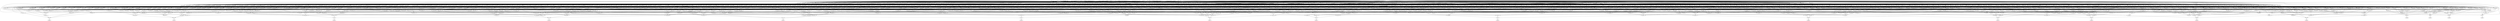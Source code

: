 strict digraph "g" {
pi6;
new_n30_;
pi7;
pi8;
pi2;
new_n31_;
pi4;
pi5;
pi0;
new_n32_;
pi1;
new_n33_;
pi3;
new_n34_;
new_n35_;
new_n36_;
new_n37_;
new_n38_;
new_n39_;
new_n40_;
new_n41_;
new_n42_;
new_n43_;
new_n44_;
new_n45_;
new_n46_;
new_n47_;
new_n48_;
new_n49_;
new_n50_;
new_n51_;
new_n52_;
new_n53_;
new_n54_;
new_n55_;
new_n56_;
new_n57_;
new_n58_;
new_n59_;
new_n60_;
new_n61_;
new_n62_;
new_n63_;
new_n64_;
new_n65_;
new_n66_;
new_n67_;
new_n68_;
new_n69_;
new_n70_;
new_n71_;
new_n72_;
new_n73_;
new_n74_;
new_n75_;
new_n76_;
new_n77_;
new_n78_;
new_n79_;
new_n80_;
new_n81_;
new_n82_;
new_n83_;
new_n84_;
new_n85_;
new_n86_;
new_n87_;
new_n88_;
new_n89_;
new_n90_;
new_n91_;
new_n92_;
new_n93_;
new_n94_;
new_n95_;
new_n96_;
new_n97_;
new_n98_;
new_n99_;
new_n100_;
new_n101_;
new_n102_;
new_n103_;
new_n104_;
new_n105_;
new_n106_;
new_n107_;
new_n108_;
new_n109_;
new_n110_;
new_n111_;
new_n112_;
new_n113_;
new_n114_;
new_n115_;
new_n116_;
new_n117_;
new_n118_;
new_n119_;
new_n120_;
new_n121_;
new_n122_;
new_n123_;
new_n124_;
new_n125_;
new_n126_;
new_n127_;
new_n128_;
new_n129_;
new_n130_;
new_n131_;
new_n132_;
new_n133_;
po00;
new_n135_;
new_n136_;
new_n137_;
new_n138_;
new_n139_;
new_n140_;
new_n141_;
new_n142_;
new_n143_;
new_n144_;
new_n145_;
new_n146_;
new_n147_;
new_n148_;
new_n149_;
new_n150_;
new_n151_;
new_n152_;
new_n153_;
new_n154_;
new_n155_;
new_n156_;
new_n157_;
new_n158_;
new_n159_;
new_n160_;
new_n161_;
new_n162_;
new_n163_;
new_n164_;
new_n165_;
new_n166_;
new_n167_;
new_n168_;
new_n169_;
new_n170_;
new_n171_;
new_n172_;
new_n173_;
new_n174_;
new_n175_;
new_n176_;
new_n177_;
new_n178_;
new_n179_;
new_n180_;
new_n181_;
new_n182_;
new_n183_;
new_n184_;
new_n185_;
new_n186_;
new_n187_;
new_n188_;
new_n189_;
new_n190_;
new_n191_;
new_n192_;
new_n193_;
new_n194_;
new_n195_;
new_n196_;
new_n197_;
new_n198_;
new_n199_;
new_n200_;
new_n201_;
new_n202_;
new_n203_;
new_n204_;
new_n205_;
new_n206_;
new_n207_;
new_n208_;
new_n209_;
new_n210_;
new_n211_;
new_n212_;
new_n213_;
new_n214_;
new_n215_;
new_n216_;
new_n217_;
new_n218_;
new_n219_;
new_n220_;
new_n221_;
new_n222_;
new_n223_;
new_n224_;
new_n225_;
new_n226_;
new_n227_;
new_n228_;
new_n229_;
new_n230_;
new_n231_;
new_n232_;
new_n233_;
new_n234_;
new_n235_;
new_n236_;
new_n237_;
new_n238_;
new_n239_;
new_n240_;
new_n241_;
new_n242_;
new_n243_;
new_n244_;
new_n245_;
new_n246_;
new_n247_;
new_n248_;
new_n249_;
new_n250_;
new_n251_;
new_n252_;
new_n253_;
new_n254_;
new_n255_;
new_n256_;
new_n257_;
new_n258_;
new_n259_;
new_n260_;
new_n261_;
new_n262_;
new_n263_;
new_n264_;
new_n265_;
new_n266_;
new_n267_;
new_n268_;
new_n269_;
new_n270_;
new_n271_;
new_n272_;
new_n273_;
new_n274_;
new_n275_;
new_n276_;
new_n277_;
new_n278_;
new_n279_;
new_n280_;
new_n281_;
new_n282_;
new_n283_;
new_n284_;
new_n285_;
new_n286_;
new_n287_;
new_n288_;
new_n289_;
new_n290_;
new_n291_;
new_n292_;
new_n293_;
new_n294_;
new_n295_;
new_n296_;
new_n297_;
new_n298_;
new_n299_;
new_n300_;
new_n301_;
new_n302_;
new_n303_;
new_n304_;
new_n305_;
new_n306_;
new_n307_;
new_n308_;
new_n309_;
new_n310_;
new_n311_;
new_n312_;
new_n313_;
new_n314_;
new_n315_;
new_n316_;
new_n317_;
new_n318_;
new_n319_;
new_n320_;
new_n321_;
new_n322_;
new_n323_;
new_n324_;
new_n325_;
new_n326_;
new_n327_;
new_n328_;
new_n329_;
new_n330_;
new_n331_;
new_n332_;
new_n333_;
new_n334_;
new_n335_;
new_n336_;
new_n337_;
new_n338_;
new_n339_;
new_n340_;
new_n341_;
new_n342_;
new_n343_;
new_n344_;
new_n345_;
new_n346_;
new_n347_;
new_n348_;
new_n349_;
new_n350_;
new_n351_;
new_n352_;
new_n353_;
new_n354_;
po01;
new_n356_;
new_n357_;
new_n358_;
new_n359_;
new_n360_;
new_n361_;
new_n362_;
new_n363_;
new_n364_;
new_n365_;
new_n366_;
new_n367_;
new_n368_;
new_n369_;
new_n370_;
new_n371_;
new_n372_;
new_n373_;
new_n374_;
new_n375_;
new_n376_;
new_n377_;
new_n378_;
new_n379_;
new_n380_;
new_n381_;
new_n382_;
new_n383_;
new_n384_;
new_n385_;
new_n386_;
new_n387_;
new_n388_;
new_n389_;
new_n390_;
new_n391_;
new_n392_;
new_n393_;
new_n394_;
new_n395_;
new_n396_;
new_n397_;
new_n398_;
new_n399_;
new_n400_;
new_n401_;
new_n402_;
new_n403_;
new_n404_;
new_n405_;
new_n406_;
new_n407_;
new_n408_;
new_n409_;
new_n410_;
new_n411_;
new_n412_;
new_n413_;
new_n414_;
new_n415_;
new_n416_;
new_n417_;
new_n418_;
new_n419_;
new_n420_;
new_n421_;
new_n422_;
new_n423_;
new_n424_;
new_n425_;
new_n426_;
new_n427_;
new_n428_;
new_n429_;
new_n430_;
new_n431_;
new_n432_;
new_n433_;
po03;
new_n435_;
new_n436_;
new_n437_;
new_n438_;
new_n439_;
new_n440_;
new_n441_;
new_n442_;
new_n443_;
new_n444_;
new_n445_;
new_n446_;
new_n447_;
new_n448_;
new_n449_;
new_n450_;
new_n451_;
new_n452_;
new_n453_;
new_n454_;
new_n455_;
new_n456_;
new_n457_;
new_n458_;
new_n459_;
new_n460_;
new_n461_;
new_n462_;
new_n463_;
new_n464_;
new_n465_;
new_n466_;
new_n467_;
new_n468_;
new_n469_;
new_n470_;
new_n471_;
new_n472_;
new_n473_;
new_n474_;
new_n475_;
new_n476_;
new_n477_;
new_n478_;
new_n479_;
new_n480_;
new_n481_;
new_n482_;
new_n483_;
new_n484_;
new_n485_;
new_n486_;
new_n487_;
new_n488_;
new_n489_;
new_n490_;
new_n491_;
new_n492_;
new_n493_;
new_n494_;
new_n495_;
new_n496_;
new_n497_;
new_n498_;
new_n499_;
new_n500_;
new_n501_;
new_n502_;
new_n503_;
po04;
new_n505_;
new_n506_;
new_n507_;
new_n508_;
new_n509_;
new_n510_;
new_n511_;
new_n512_;
new_n513_;
new_n514_;
new_n515_;
new_n516_;
new_n517_;
new_n518_;
new_n519_;
new_n520_;
new_n521_;
new_n522_;
new_n523_;
new_n524_;
new_n525_;
new_n526_;
new_n527_;
new_n528_;
new_n529_;
new_n530_;
new_n531_;
new_n532_;
new_n533_;
new_n534_;
new_n535_;
new_n536_;
new_n537_;
new_n538_;
new_n539_;
new_n540_;
new_n541_;
new_n542_;
new_n543_;
new_n544_;
new_n545_;
new_n546_;
new_n547_;
new_n548_;
new_n549_;
new_n550_;
new_n551_;
new_n552_;
new_n553_;
new_n554_;
new_n555_;
new_n556_;
new_n557_;
new_n558_;
po05;
new_n560_;
new_n561_;
new_n562_;
new_n563_;
new_n564_;
new_n565_;
new_n566_;
new_n567_;
new_n568_;
new_n569_;
new_n570_;
new_n571_;
new_n572_;
new_n573_;
new_n574_;
new_n575_;
new_n576_;
new_n577_;
new_n578_;
new_n579_;
new_n580_;
new_n581_;
new_n582_;
new_n583_;
new_n584_;
new_n585_;
new_n586_;
new_n587_;
new_n588_;
new_n589_;
new_n590_;
new_n591_;
new_n592_;
new_n593_;
new_n594_;
new_n595_;
po06;
new_n597_;
new_n598_;
new_n599_;
new_n600_;
new_n601_;
new_n602_;
new_n603_;
new_n604_;
new_n605_;
new_n606_;
new_n607_;
new_n608_;
new_n609_;
new_n610_;
new_n611_;
po07;
new_n613_;
new_n614_;
new_n615_;
new_n616_;
new_n617_;
new_n618_;
new_n619_;
new_n620_;
new_n621_;
new_n622_;
new_n623_;
new_n624_;
new_n625_;
new_n626_;
new_n627_;
new_n628_;
new_n629_;
new_n630_;
po08;
new_n632_;
new_n633_;
new_n634_;
new_n635_;
new_n636_;
new_n637_;
new_n638_;
new_n639_;
po09;
new_n641_;
new_n642_;
new_n643_;
new_n644_;
po10;
new_n646_;
new_n647_;
new_n648_;
new_n649_;
new_n650_;
new_n651_;
new_n652_;
new_n653_;
new_n654_;
new_n655_;
new_n656_;
new_n657_;
new_n658_;
new_n659_;
new_n660_;
new_n661_;
new_n662_;
new_n663_;
new_n664_;
new_n665_;
new_n666_;
new_n667_;
new_n668_;
new_n669_;
new_n670_;
new_n671_;
new_n672_;
new_n673_;
new_n674_;
new_n675_;
new_n676_;
new_n677_;
new_n678_;
new_n679_;
new_n680_;
new_n681_;
new_n682_;
new_n683_;
new_n684_;
new_n685_;
new_n686_;
new_n687_;
new_n688_;
new_n689_;
new_n690_;
new_n691_;
new_n692_;
new_n693_;
new_n694_;
new_n695_;
new_n696_;
new_n697_;
new_n698_;
new_n699_;
new_n700_;
new_n701_;
new_n702_;
new_n703_;
new_n704_;
new_n705_;
new_n706_;
new_n707_;
new_n708_;
new_n709_;
new_n710_;
new_n711_;
new_n712_;
new_n713_;
new_n714_;
new_n715_;
new_n716_;
new_n717_;
new_n718_;
new_n719_;
new_n720_;
new_n721_;
new_n722_;
new_n723_;
new_n724_;
new_n725_;
new_n726_;
new_n727_;
new_n728_;
new_n729_;
new_n730_;
new_n731_;
new_n732_;
new_n733_;
new_n734_;
new_n735_;
po11;
new_n737_;
new_n738_;
new_n739_;
new_n740_;
new_n741_;
new_n742_;
new_n743_;
new_n744_;
new_n745_;
new_n746_;
new_n747_;
new_n748_;
new_n749_;
new_n750_;
new_n751_;
new_n752_;
new_n753_;
new_n754_;
new_n755_;
new_n756_;
new_n757_;
new_n758_;
new_n759_;
new_n760_;
new_n761_;
new_n762_;
new_n763_;
new_n764_;
new_n765_;
new_n766_;
new_n767_;
new_n768_;
new_n769_;
new_n770_;
new_n771_;
new_n772_;
new_n773_;
new_n774_;
new_n775_;
new_n776_;
new_n777_;
new_n778_;
new_n779_;
new_n780_;
new_n781_;
new_n782_;
new_n783_;
new_n784_;
new_n785_;
new_n786_;
new_n787_;
new_n788_;
new_n789_;
new_n790_;
new_n791_;
new_n792_;
new_n793_;
new_n794_;
new_n795_;
new_n796_;
new_n797_;
new_n798_;
new_n799_;
new_n800_;
new_n801_;
new_n802_;
new_n803_;
new_n804_;
new_n805_;
new_n806_;
new_n807_;
new_n808_;
new_n809_;
new_n810_;
new_n811_;
new_n812_;
new_n813_;
new_n814_;
new_n815_;
new_n816_;
new_n817_;
new_n818_;
new_n819_;
new_n820_;
new_n821_;
new_n822_;
new_n823_;
new_n824_;
new_n825_;
new_n826_;
new_n827_;
new_n828_;
new_n829_;
new_n830_;
new_n831_;
new_n832_;
new_n833_;
new_n834_;
new_n835_;
po12;
new_n837_;
new_n838_;
new_n839_;
new_n840_;
new_n841_;
new_n842_;
new_n843_;
new_n844_;
new_n845_;
new_n846_;
new_n847_;
new_n848_;
new_n849_;
new_n850_;
new_n851_;
new_n852_;
new_n853_;
new_n854_;
new_n855_;
new_n856_;
new_n857_;
new_n858_;
new_n859_;
new_n860_;
new_n861_;
new_n862_;
new_n863_;
new_n864_;
new_n865_;
new_n866_;
new_n867_;
new_n868_;
new_n869_;
new_n870_;
new_n871_;
new_n872_;
new_n873_;
new_n874_;
new_n875_;
new_n876_;
new_n877_;
new_n878_;
new_n879_;
new_n880_;
new_n881_;
new_n882_;
new_n883_;
new_n884_;
new_n885_;
new_n886_;
new_n887_;
new_n888_;
new_n889_;
new_n890_;
new_n891_;
new_n892_;
new_n893_;
new_n894_;
new_n895_;
new_n896_;
new_n897_;
new_n898_;
new_n899_;
new_n900_;
new_n901_;
new_n902_;
new_n903_;
new_n904_;
new_n905_;
new_n906_;
new_n907_;
new_n908_;
new_n909_;
new_n910_;
new_n911_;
new_n912_;
new_n913_;
new_n914_;
new_n915_;
new_n916_;
new_n917_;
new_n918_;
new_n919_;
new_n920_;
new_n921_;
po13;
new_n923_;
new_n924_;
new_n925_;
new_n926_;
new_n927_;
new_n928_;
new_n929_;
new_n930_;
new_n931_;
new_n932_;
new_n933_;
new_n934_;
new_n935_;
new_n936_;
new_n937_;
new_n938_;
new_n939_;
new_n940_;
new_n941_;
new_n942_;
new_n943_;
new_n944_;
new_n945_;
new_n946_;
new_n947_;
new_n948_;
new_n949_;
new_n950_;
new_n951_;
new_n952_;
new_n953_;
new_n954_;
new_n955_;
new_n956_;
new_n957_;
new_n958_;
new_n959_;
new_n960_;
new_n961_;
new_n962_;
new_n963_;
new_n964_;
new_n965_;
new_n966_;
new_n967_;
new_n968_;
new_n969_;
new_n970_;
new_n971_;
new_n972_;
new_n973_;
new_n974_;
new_n975_;
new_n976_;
new_n977_;
new_n978_;
new_n979_;
new_n980_;
new_n981_;
new_n982_;
new_n983_;
new_n984_;
po14;
new_n986_;
new_n987_;
new_n988_;
new_n989_;
new_n990_;
new_n991_;
new_n992_;
new_n993_;
new_n994_;
new_n995_;
new_n996_;
new_n997_;
new_n998_;
new_n999_;
new_n1000_;
new_n1001_;
new_n1002_;
new_n1003_;
new_n1004_;
new_n1005_;
new_n1006_;
new_n1007_;
new_n1008_;
new_n1009_;
new_n1010_;
new_n1011_;
new_n1012_;
new_n1013_;
new_n1014_;
new_n1015_;
new_n1016_;
new_n1017_;
new_n1018_;
new_n1019_;
new_n1020_;
new_n1021_;
new_n1022_;
new_n1023_;
new_n1024_;
new_n1025_;
new_n1026_;
new_n1027_;
new_n1028_;
new_n1029_;
new_n1030_;
new_n1031_;
new_n1032_;
new_n1033_;
new_n1034_;
new_n1035_;
new_n1036_;
new_n1037_;
new_n1038_;
new_n1039_;
new_n1040_;
new_n1041_;
new_n1042_;
new_n1043_;
new_n1044_;
new_n1045_;
new_n1046_;
new_n1047_;
new_n1048_;
po15;
new_n1050_;
new_n1051_;
new_n1052_;
new_n1053_;
new_n1054_;
new_n1055_;
new_n1056_;
new_n1057_;
new_n1058_;
new_n1059_;
new_n1060_;
new_n1061_;
new_n1062_;
new_n1063_;
new_n1064_;
new_n1065_;
new_n1066_;
new_n1067_;
new_n1068_;
new_n1069_;
new_n1070_;
new_n1071_;
new_n1072_;
new_n1073_;
new_n1074_;
new_n1075_;
new_n1076_;
new_n1077_;
new_n1078_;
new_n1079_;
new_n1080_;
new_n1081_;
new_n1082_;
new_n1083_;
new_n1084_;
new_n1085_;
new_n1086_;
new_n1087_;
new_n1088_;
new_n1089_;
new_n1090_;
new_n1091_;
new_n1092_;
new_n1093_;
new_n1094_;
new_n1095_;
new_n1096_;
new_n1097_;
new_n1098_;
new_n1099_;
new_n1100_;
new_n1101_;
new_n1102_;
new_n1103_;
new_n1104_;
new_n1105_;
new_n1106_;
new_n1107_;
new_n1108_;
new_n1109_;
new_n1110_;
new_n1111_;
po16;
new_n1113_;
new_n1114_;
new_n1115_;
new_n1116_;
new_n1117_;
new_n1118_;
new_n1119_;
new_n1120_;
new_n1121_;
new_n1122_;
new_n1123_;
new_n1124_;
new_n1125_;
new_n1126_;
new_n1127_;
new_n1128_;
new_n1129_;
new_n1130_;
new_n1131_;
new_n1132_;
new_n1133_;
new_n1134_;
new_n1135_;
new_n1136_;
new_n1137_;
new_n1138_;
new_n1139_;
new_n1140_;
new_n1141_;
new_n1142_;
new_n1143_;
new_n1144_;
new_n1145_;
new_n1146_;
new_n1147_;
new_n1148_;
new_n1149_;
new_n1150_;
new_n1151_;
new_n1152_;
po17;
new_n1154_;
new_n1155_;
new_n1156_;
new_n1157_;
new_n1158_;
new_n1159_;
new_n1160_;
new_n1161_;
new_n1162_;
new_n1163_;
new_n1164_;
new_n1165_;
new_n1166_;
new_n1167_;
new_n1168_;
new_n1169_;
new_n1170_;
new_n1171_;
new_n1172_;
new_n1173_;
new_n1174_;
new_n1175_;
new_n1176_;
new_n1177_;
new_n1178_;
new_n1179_;
new_n1180_;
new_n1181_;
new_n1182_;
new_n1183_;
new_n1184_;
new_n1185_;
new_n1186_;
new_n1187_;
new_n1188_;
new_n1189_;
new_n1190_;
new_n1191_;
new_n1192_;
new_n1193_;
new_n1194_;
new_n1195_;
new_n1196_;
new_n1197_;
new_n1198_;
po18;
"out:po00";
"out:po01";
"out:po03";
"out:po04";
"out:po05";
"out:po06";
"out:po07";
"out:po08";
"out:po09";
"out:po10";
"out:po11";
"out:po12";
"out:po13";
"out:po14";
"out:po15";
"out:po16";
"out:po17";
"out:po18";
pi6 -> new_n30_;
pi6 -> new_n35_;
pi6 -> new_n38_;
pi6 -> new_n42_;
pi6 -> new_n46_;
pi6 -> new_n67_;
pi6 -> new_n77_;
pi6 -> new_n125_;
pi6 -> new_n135_;
pi6 -> new_n139_;
pi6 -> new_n152_;
pi6 -> new_n193_;
pi6 -> new_n201_;
pi6 -> new_n273_;
pi6 -> new_n278_;
pi6 -> new_n280_;
pi6 -> new_n307_;
pi6 -> new_n357_;
pi6 -> new_n360_;
pi6 -> new_n440_;
pi6 -> new_n666_;
pi6 -> new_n680_;
pi6 -> new_n694_;
pi6 -> new_n718_;
pi6 -> new_n746_;
pi6 -> new_n754_;
pi6 -> new_n845_;
pi6 -> new_n976_;
pi6 -> new_n1060_;
pi6 -> new_n1095_;
new_n30_ -> new_n34_;
new_n30_ -> new_n68_;
new_n30_ -> new_n80_;
new_n30_ -> new_n83_;
new_n30_ -> new_n97_;
new_n30_ -> new_n102_;
new_n30_ -> new_n105_;
new_n30_ -> new_n110_;
new_n30_ -> new_n118_;
new_n30_ -> new_n184_;
new_n30_ -> new_n185_;
new_n30_ -> new_n200_;
new_n30_ -> new_n204_;
new_n30_ -> new_n221_;
new_n30_ -> new_n224_;
new_n30_ -> new_n235_;
new_n30_ -> new_n260_;
new_n30_ -> new_n264_;
new_n30_ -> new_n265_;
new_n30_ -> new_n271_;
new_n30_ -> new_n322_;
new_n30_ -> new_n327_;
new_n30_ -> new_n331_;
new_n30_ -> new_n359_;
new_n30_ -> new_n378_;
new_n30_ -> new_n392_;
new_n30_ -> new_n403_;
new_n30_ -> new_n411_;
new_n30_ -> new_n412_;
new_n30_ -> new_n453_;
new_n30_ -> new_n459_;
new_n30_ -> new_n461_;
new_n30_ -> new_n462_;
new_n30_ -> new_n481_;
new_n30_ -> new_n500_;
new_n30_ -> new_n512_;
new_n30_ -> new_n514_;
new_n30_ -> new_n517_;
new_n30_ -> new_n534_;
new_n30_ -> new_n560_;
new_n30_ -> new_n566_;
new_n30_ -> new_n573_;
new_n30_ -> new_n593_;
new_n30_ -> new_n659_;
new_n30_ -> new_n665_;
new_n30_ -> new_n676_;
new_n30_ -> new_n684_;
new_n30_ -> new_n704_;
new_n30_ -> new_n709_;
new_n30_ -> new_n717_;
new_n30_ -> new_n725_;
new_n30_ -> new_n726_;
new_n30_ -> new_n762_;
new_n30_ -> new_n765_;
new_n30_ -> new_n767_;
new_n30_ -> new_n791_;
new_n30_ -> new_n794_;
new_n30_ -> new_n796_;
new_n30_ -> new_n809_;
new_n30_ -> new_n839_;
new_n30_ -> new_n849_;
new_n30_ -> new_n857_;
new_n30_ -> new_n860_;
new_n30_ -> new_n882_;
new_n30_ -> new_n883_;
new_n30_ -> new_n885_;
new_n30_ -> new_n912_;
new_n30_ -> new_n932_;
new_n30_ -> new_n954_;
new_n30_ -> new_n979_;
new_n30_ -> new_n991_;
new_n30_ -> new_n994_;
new_n30_ -> new_n1004_;
new_n30_ -> new_n1018_;
new_n30_ -> new_n1052_;
new_n30_ -> new_n1085_;
new_n30_ -> new_n1097_;
new_n30_ -> new_n1118_;
new_n30_ -> new_n1187_;
pi7 -> new_n30_;
pi7 -> new_n35_;
pi7 -> new_n38_;
pi7 -> new_n42_;
pi7 -> new_n46_;
pi7 -> new_n67_;
pi7 -> new_n76_;
pi7 -> new_n88_;
pi7 -> new_n123_;
pi7 -> new_n152_;
pi7 -> new_n250_;
pi7 -> new_n251_;
pi7 -> new_n288_;
pi7 -> new_n303_;
pi7 -> new_n307_;
pi7 -> new_n360_;
pi7 -> new_n666_;
pi7 -> new_n694_;
pi7 -> new_n718_;
pi7 -> new_n746_;
pi7 -> new_n1190_;
pi8 -> new_n30_;
pi8 -> new_n35_;
pi8 -> new_n38_;
pi8 -> new_n42_;
pi8 -> new_n46_;
pi8 -> new_n67_;
pi8 -> new_n88_;
pi8 -> new_n123_;
pi8 -> new_n125_;
pi8 -> new_n135_;
pi8 -> new_n139_;
pi8 -> new_n152_;
pi8 -> new_n251_;
pi8 -> new_n273_;
pi8 -> new_n278_;
pi8 -> new_n280_;
pi8 -> new_n288_;
pi8 -> new_n303_;
pi8 -> new_n357_;
pi8 -> new_n360_;
pi8 -> new_n390_;
pi8 -> new_n391_;
pi8 -> new_n646_;
pi8 -> new_n740_;
pi8 -> new_n766_;
pi8 -> new_n845_;
pi8 -> new_n1060_;
pi2 -> new_n31_;
pi2 -> new_n43_;
pi2 -> new_n47_;
pi2 -> new_n51_;
pi2 -> new_n55_;
pi2 -> new_n57_;
pi2 -> new_n73_;
pi2 -> new_n78_;
pi2 -> new_n84_;
pi2 -> new_n89_;
pi2 -> new_n104_;
pi2 -> new_n126_;
pi2 -> new_n127_;
pi2 -> new_n136_;
pi2 -> new_n188_;
pi2 -> new_n191_;
pi2 -> new_n198_;
pi2 -> new_n216_;
pi2 -> new_n232_;
pi2 -> new_n239_;
pi2 -> new_n252_;
pi2 -> new_n284_;
pi2 -> new_n287_;
pi2 -> new_n308_;
pi2 -> new_n335_;
pi2 -> new_n336_;
pi2 -> new_n358_;
pi2 -> new_n543_;
pi2 -> new_n695_;
pi2 -> new_n745_;
pi2 -> new_n753_;
pi2 -> new_n755_;
pi2 -> new_n759_;
pi2 -> new_n844_;
pi2 -> new_n977_;
pi2 -> new_n1053_;
pi2 -> new_n1061_;
pi2 -> new_n1095_;
new_n31_ -> new_n33_;
new_n31_ -> new_n39_;
new_n31_ -> new_n96_;
new_n31_ -> new_n101_;
new_n31_ -> new_n118_;
new_n31_ -> new_n142_;
new_n31_ -> new_n178_;
new_n31_ -> new_n305_;
new_n31_ -> new_n310_;
new_n31_ -> new_n315_;
new_n31_ -> new_n322_;
new_n31_ -> new_n328_;
new_n31_ -> new_n369_;
new_n31_ -> new_n370_;
new_n31_ -> new_n421_;
new_n31_ -> new_n441_;
new_n31_ -> new_n448_;
new_n31_ -> new_n456_;
new_n31_ -> new_n461_;
new_n31_ -> new_n480_;
new_n31_ -> new_n482_;
new_n31_ -> new_n507_;
new_n31_ -> new_n539_;
new_n31_ -> new_n554_;
new_n31_ -> new_n748_;
new_n31_ -> new_n772_;
new_n31_ -> new_n830_;
new_n31_ -> new_n855_;
pi4 -> new_n31_;
pi4 -> new_n36_;
pi4 -> new_n43_;
pi4 -> new_n47_;
pi4 -> new_n51_;
pi4 -> new_n55_;
pi4 -> new_n57_;
pi4 -> new_n73_;
pi4 -> new_n76_;
pi4 -> new_n88_;
pi4 -> new_n104_;
pi4 -> new_n123_;
pi4 -> new_n125_;
pi4 -> new_n135_;
pi4 -> new_n139_;
pi4 -> new_n146_;
pi4 -> new_n183_;
pi4 -> new_n212_;
pi4 -> new_n232_;
pi4 -> new_n250_;
pi4 -> new_n251_;
pi4 -> new_n268_;
pi4 -> new_n273_;
pi4 -> new_n278_;
pi4 -> new_n280_;
pi4 -> new_n290_;
pi4 -> new_n300_;
pi4 -> new_n303_;
pi4 -> new_n307_;
pi4 -> new_n346_;
pi4 -> new_n357_;
pi4 -> new_n454_;
pi4 -> new_n467_;
pi4 -> new_n648_;
pi4 -> new_n702_;
pi4 -> new_n718_;
pi4 -> new_n737_;
pi4 -> new_n746_;
pi4 -> new_n759_;
pi4 -> new_n819_;
pi4 -> new_n839_;
pi4 -> new_n900_;
pi4 -> new_n936_;
pi4 -> new_n938_;
pi4 -> new_n976_;
pi4 -> new_n1122_;
pi4 -> new_n1190_;
pi5 -> new_n31_;
pi5 -> new_n36_;
pi5 -> new_n43_;
pi5 -> new_n47_;
pi5 -> new_n51_;
pi5 -> new_n55_;
pi5 -> new_n57_;
pi5 -> new_n73_;
pi5 -> new_n79_;
pi5 -> new_n84_;
pi5 -> new_n89_;
pi5 -> new_n104_;
pi5 -> new_n127_;
pi5 -> new_n136_;
pi5 -> new_n183_;
pi5 -> new_n188_;
pi5 -> new_n198_;
pi5 -> new_n216_;
pi5 -> new_n239_;
pi5 -> new_n252_;
pi5 -> new_n274_;
pi5 -> new_n275_;
pi5 -> new_n288_;
pi5 -> new_n290_;
pi5 -> new_n313_;
pi5 -> new_n336_;
pi5 -> new_n364_;
pi5 -> new_n454_;
pi5 -> new_n467_;
pi5 -> new_n543_;
pi5 -> new_n666_;
pi5 -> new_n690_;
pi5 -> new_n694_;
pi5 -> new_n729_;
pi5 -> new_n737_;
pi5 -> new_n745_;
pi5 -> new_n845_;
pi5 -> new_n905_;
pi5 -> new_n976_;
pi5 -> new_n1053_;
pi5 -> new_n1060_;
pi5 -> new_n1095_;
pi5 -> new_n1190_;
pi0 -> new_n32_;
pi0 -> new_n37_;
pi0 -> new_n44_;
pi0 -> new_n48_;
pi0 -> new_n64_;
pi0 -> new_n92_;
pi0 -> new_n153_;
pi0 -> new_n188_;
pi0 -> new_n191_;
pi0 -> new_n245_;
pi0 -> new_n252_;
pi0 -> new_n264_;
pi0 -> new_n287_;
pi0 -> new_n291_;
pi0 -> new_n336_;
pi0 -> new_n543_;
pi0 -> new_n745_;
pi0 -> new_n818_;
pi0 -> new_n844_;
pi0 -> new_n925_;
pi0 -> new_n1026_;
pi0 -> new_n1043_;
pi0 -> new_n1053_;
pi0 -> new_n1108_;
new_n32_ -> new_n33_;
new_n32_ -> new_n39_;
new_n32_ -> new_n52_;
new_n32_ -> new_n56_;
new_n32_ -> new_n79_;
new_n32_ -> new_n96_;
new_n32_ -> new_n110_;
new_n32_ -> new_n115_;
new_n32_ -> new_n124_;
new_n32_ -> new_n129_;
new_n32_ -> new_n130_;
new_n32_ -> new_n138_;
new_n32_ -> new_n147_;
new_n32_ -> new_n148_;
new_n32_ -> new_n151_;
new_n32_ -> new_n155_;
new_n32_ -> new_n158_;
new_n32_ -> new_n159_;
new_n32_ -> new_n182_;
new_n32_ -> new_n199_;
new_n32_ -> new_n200_;
new_n32_ -> new_n203_;
new_n32_ -> new_n213_;
new_n32_ -> new_n217_;
new_n32_ -> new_n230_;
new_n32_ -> new_n231_;
new_n32_ -> new_n233_;
new_n32_ -> new_n247_;
new_n32_ -> new_n249_;
new_n32_ -> new_n255_;
new_n32_ -> new_n256_;
new_n32_ -> new_n281_;
new_n32_ -> new_n294_;
new_n32_ -> new_n299_;
new_n32_ -> new_n316_;
new_n32_ -> new_n327_;
new_n32_ -> new_n329_;
new_n32_ -> new_n332_;
new_n32_ -> new_n351_;
new_n32_ -> new_n356_;
new_n32_ -> new_n363_;
new_n32_ -> new_n386_;
new_n32_ -> new_n389_;
new_n32_ -> new_n391_;
new_n32_ -> new_n404_;
new_n32_ -> new_n416_;
new_n32_ -> new_n420_;
new_n32_ -> new_n424_;
new_n32_ -> new_n443_;
new_n32_ -> new_n461_;
new_n32_ -> new_n507_;
new_n32_ -> new_n532_;
new_n32_ -> new_n534_;
new_n32_ -> new_n542_;
new_n32_ -> new_n604_;
new_n32_ -> new_n616_;
new_n32_ -> new_n623_;
new_n32_ -> new_n669_;
new_n32_ -> new_n690_;
new_n32_ -> new_n709_;
new_n32_ -> new_n724_;
new_n32_ -> new_n725_;
new_n32_ -> new_n728_;
new_n32_ -> new_n744_;
new_n32_ -> new_n851_;
new_n32_ -> new_n862_;
new_n32_ -> new_n873_;
new_n32_ -> new_n938_;
new_n32_ -> new_n1113_;
pi1 -> new_n32_;
pi1 -> new_n37_;
pi1 -> new_n44_;
pi1 -> new_n48_;
pi1 -> new_n169_;
pi1 -> new_n189_;
pi1 -> new_n191_;
pi1 -> new_n274_;
pi1 -> new_n275_;
pi1 -> new_n284_;
pi1 -> new_n287_;
pi1 -> new_n300_;
pi1 -> new_n308_;
pi1 -> new_n309_;
pi1 -> new_n313_;
pi1 -> new_n335_;
pi1 -> new_n336_;
pi1 -> new_n358_;
pi1 -> new_n448_;
pi1 -> new_n485_;
pi1 -> new_n543_;
pi1 -> new_n653_;
pi1 -> new_n668_;
pi1 -> new_n702_;
pi1 -> new_n712_;
pi1 -> new_n717_;
pi1 -> new_n730_;
pi1 -> new_n742_;
pi1 -> new_n750_;
pi1 -> new_n753_;
pi1 -> new_n755_;
pi1 -> new_n769_;
pi1 -> new_n794_;
pi1 -> new_n801_;
pi1 -> new_n819_;
pi1 -> new_n822_;
pi1 -> new_n844_;
pi1 -> new_n861_;
pi1 -> new_n883_;
pi1 -> new_n900_;
pi1 -> new_n905_;
pi1 -> new_n906_;
pi1 -> new_n977_;
pi1 -> new_n1053_;
pi1 -> new_n1061_;
new_n33_ -> new_n34_;
new_n33_ -> new_n119_;
new_n33_ -> new_n427_;
new_n33_ -> new_n497_;
new_n33_ -> new_n498_;
new_n33_ -> new_n1011_;
pi3 -> new_n33_;
pi3 -> new_n36_;
pi3 -> new_n39_;
pi3 -> new_n45_;
pi3 -> new_n49_;
pi3 -> new_n50_;
pi3 -> new_n52_;
pi3 -> new_n54_;
pi3 -> new_n56_;
pi3 -> new_n58_;
pi3 -> new_n62_;
pi3 -> new_n63_;
pi3 -> new_n64_;
pi3 -> new_n68_;
pi3 -> new_n69_;
pi3 -> new_n70_;
pi3 -> new_n74_;
pi3 -> new_n78_;
pi3 -> new_n82_;
pi3 -> new_n83_;
pi3 -> new_n84_;
pi3 -> new_n87_;
pi3 -> new_n89_;
pi3 -> new_n92_;
pi3 -> new_n94_;
pi3 -> new_n95_;
pi3 -> new_n96_;
pi3 -> new_n97_;
pi3 -> new_n101_;
pi3 -> new_n103_;
pi3 -> new_n106_;
pi3 -> new_n107_;
pi3 -> new_n108_;
pi3 -> new_n109_;
pi3 -> new_n110_;
pi3 -> new_n112_;
pi3 -> new_n114_;
pi3 -> new_n115_;
pi3 -> new_n118_;
pi3 -> new_n120_;
pi3 -> new_n122_;
pi3 -> new_n126_;
pi3 -> new_n127_;
pi3 -> new_n129_;
pi3 -> new_n130_;
pi3 -> new_n136_;
pi3 -> new_n142_;
pi3 -> new_n143_;
pi3 -> new_n144_;
pi3 -> new_n145_;
pi3 -> new_n147_;
pi3 -> new_n151_;
pi3 -> new_n153_;
pi3 -> new_n157_;
pi3 -> new_n158_;
pi3 -> new_n159_;
pi3 -> new_n160_;
pi3 -> new_n161_;
pi3 -> new_n162_;
pi3 -> new_n163_;
pi3 -> new_n164_;
pi3 -> new_n165_;
pi3 -> new_n169_;
pi3 -> new_n170_;
pi3 -> new_n172_;
pi3 -> new_n174_;
pi3 -> new_n175_;
pi3 -> new_n178_;
pi3 -> new_n182_;
pi3 -> new_n183_;
pi3 -> new_n186_;
pi3 -> new_n187_;
pi3 -> new_n190_;
pi3 -> new_n191_;
pi3 -> new_n198_;
pi3 -> new_n200_;
pi3 -> new_n202_;
pi3 -> new_n203_;
pi3 -> new_n206_;
pi3 -> new_n207_;
pi3 -> new_n208_;
pi3 -> new_n209_;
pi3 -> new_n216_;
pi3 -> new_n218_;
pi3 -> new_n219_;
pi3 -> new_n226_;
pi3 -> new_n227_;
pi3 -> new_n228_;
pi3 -> new_n229_;
pi3 -> new_n230_;
pi3 -> new_n231_;
pi3 -> new_n232_;
pi3 -> new_n234_;
pi3 -> new_n238_;
pi3 -> new_n239_;
pi3 -> new_n242_;
pi3 -> new_n244_;
pi3 -> new_n245_;
pi3 -> new_n247_;
pi3 -> new_n249_;
pi3 -> new_n255_;
pi3 -> new_n256_;
pi3 -> new_n259_;
pi3 -> new_n260_;
pi3 -> new_n261_;
pi3 -> new_n263_;
pi3 -> new_n267_;
pi3 -> new_n272_;
pi3 -> new_n277_;
pi3 -> new_n285_;
pi3 -> new_n287_;
pi3 -> new_n290_;
pi3 -> new_n293_;
pi3 -> new_n294_;
pi3 -> new_n295_;
pi3 -> new_n298_;
pi3 -> new_n299_;
pi3 -> new_n305_;
pi3 -> new_n310_;
pi3 -> new_n315_;
pi3 -> new_n322_;
pi3 -> new_n323_;
pi3 -> new_n327_;
pi3 -> new_n331_;
pi3 -> new_n332_;
pi3 -> new_n340_;
pi3 -> new_n341_;
pi3 -> new_n342_;
pi3 -> new_n349_;
pi3 -> new_n350_;
pi3 -> new_n351_;
pi3 -> new_n356_;
pi3 -> new_n361_;
pi3 -> new_n362_;
pi3 -> new_n363_;
pi3 -> new_n364_;
pi3 -> new_n365_;
pi3 -> new_n369_;
pi3 -> new_n370_;
pi3 -> new_n375_;
pi3 -> new_n377_;
pi3 -> new_n379_;
pi3 -> new_n382_;
pi3 -> new_n384_;
pi3 -> new_n386_;
pi3 -> new_n389_;
pi3 -> new_n394_;
pi3 -> new_n396_;
pi3 -> new_n399_;
pi3 -> new_n401_;
pi3 -> new_n402_;
pi3 -> new_n403_;
pi3 -> new_n404_;
pi3 -> new_n409_;
pi3 -> new_n410_;
pi3 -> new_n412_;
pi3 -> new_n416_;
pi3 -> new_n418_;
pi3 -> new_n419_;
pi3 -> new_n420_;
pi3 -> new_n424_;
pi3 -> new_n426_;
pi3 -> new_n429_;
pi3 -> new_n437_;
pi3 -> new_n441_;
pi3 -> new_n443_;
pi3 -> new_n448_;
pi3 -> new_n449_;
pi3 -> new_n454_;
pi3 -> new_n456_;
pi3 -> new_n459_;
pi3 -> new_n460_;
pi3 -> new_n461_;
pi3 -> new_n462_;
pi3 -> new_n467_;
pi3 -> new_n472_;
pi3 -> new_n479_;
pi3 -> new_n485_;
pi3 -> new_n488_;
pi3 -> new_n493_;
pi3 -> new_n505_;
pi3 -> new_n507_;
pi3 -> new_n513_;
pi3 -> new_n517_;
pi3 -> new_n518_;
pi3 -> new_n523_;
pi3 -> new_n532_;
pi3 -> new_n534_;
pi3 -> new_n542_;
pi3 -> new_n548_;
pi3 -> new_n553_;
pi3 -> new_n554_;
pi3 -> new_n597_;
pi3 -> new_n604_;
pi3 -> new_n605_;
pi3 -> new_n608_;
pi3 -> new_n610_;
pi3 -> new_n613_;
pi3 -> new_n616_;
pi3 -> new_n620_;
pi3 -> new_n621_;
pi3 -> new_n623_;
pi3 -> new_n647_;
pi3 -> new_n653_;
pi3 -> new_n656_;
pi3 -> new_n660_;
pi3 -> new_n663_;
pi3 -> new_n665_;
pi3 -> new_n667_;
pi3 -> new_n669_;
pi3 -> new_n675_;
pi3 -> new_n687_;
pi3 -> new_n697_;
pi3 -> new_n702_;
pi3 -> new_n709_;
pi3 -> new_n717_;
pi3 -> new_n724_;
pi3 -> new_n725_;
pi3 -> new_n730_;
pi3 -> new_n737_;
pi3 -> new_n744_;
pi3 -> new_n745_;
pi3 -> new_n748_;
pi3 -> new_n759_;
pi3 -> new_n769_;
pi3 -> new_n771_;
pi3 -> new_n801_;
pi3 -> new_n822_;
pi3 -> new_n830_;
pi3 -> new_n844_;
pi3 -> new_n851_;
pi3 -> new_n855_;
pi3 -> new_n856_;
pi3 -> new_n861_;
pi3 -> new_n873_;
pi3 -> new_n874_;
pi3 -> new_n875_;
pi3 -> new_n876_;
pi3 -> new_n906_;
pi3 -> new_n1010_;
pi3 -> new_n1013_;
pi3 -> new_n1080_;
pi3 -> new_n1118_;
new_n34_ -> new_n61_;
new_n34_ -> new_n661_;
new_n35_ -> new_n41_;
new_n35_ -> new_n52_;
new_n35_ -> new_n56_;
new_n35_ -> new_n60_;
new_n35_ -> new_n63_;
new_n35_ -> new_n71_;
new_n35_ -> new_n86_;
new_n35_ -> new_n95_;
new_n35_ -> new_n103_;
new_n35_ -> new_n114_;
new_n35_ -> new_n115_;
new_n35_ -> new_n122_;
new_n35_ -> new_n145_;
new_n35_ -> new_n148_;
new_n35_ -> new_n159_;
new_n35_ -> new_n163_;
new_n35_ -> new_n169_;
new_n35_ -> new_n194_;
new_n35_ -> new_n209_;
new_n35_ -> new_n218_;
new_n35_ -> new_n219_;
new_n35_ -> new_n230_;
new_n35_ -> new_n234_;
new_n35_ -> new_n238_;
new_n35_ -> new_n259_;
new_n35_ -> new_n320_;
new_n35_ -> new_n321_;
new_n35_ -> new_n323_;
new_n35_ -> new_n332_;
new_n35_ -> new_n340_;
new_n35_ -> new_n372_;
new_n35_ -> new_n377_;
new_n35_ -> new_n379_;
new_n35_ -> new_n426_;
new_n35_ -> new_n430_;
new_n35_ -> new_n448_;
new_n35_ -> new_n455_;
new_n35_ -> new_n456_;
new_n35_ -> new_n480_;
new_n35_ -> new_n487_;
new_n35_ -> new_n493_;
new_n35_ -> new_n533_;
new_n35_ -> new_n553_;
new_n35_ -> new_n572_;
new_n35_ -> new_n650_;
new_n35_ -> new_n660_;
new_n35_ -> new_n675_;
new_n35_ -> new_n723_;
new_n35_ -> new_n765_;
new_n35_ -> new_n769_;
new_n35_ -> new_n778_;
new_n35_ -> new_n781_;
new_n35_ -> new_n832_;
new_n35_ -> new_n860_;
new_n35_ -> new_n866_;
new_n35_ -> new_n872_;
new_n35_ -> new_n873_;
new_n35_ -> new_n874_;
new_n35_ -> new_n916_;
new_n35_ -> new_n945_;
new_n35_ -> new_n972_;
new_n35_ -> new_n1008_;
new_n35_ -> new_n1014_;
new_n35_ -> new_n1039_;
new_n35_ -> new_n1078_;
new_n35_ -> new_n1080_;
new_n35_ -> new_n1113_;
new_n35_ -> new_n1143_;
new_n35_ -> new_n1154_;
new_n36_ -> new_n41_;
new_n36_ -> new_n148_;
new_n36_ -> new_n846_;
new_n37_ -> new_n41_;
new_n37_ -> new_n69_;
new_n37_ -> new_n70_;
new_n37_ -> new_n74_;
new_n37_ -> new_n85_;
new_n37_ -> new_n86_;
new_n37_ -> new_n87_;
new_n37_ -> new_n106_;
new_n37_ -> new_n107_;
new_n37_ -> new_n108_;
new_n37_ -> new_n109_;
new_n37_ -> new_n114_;
new_n37_ -> new_n120_;
new_n37_ -> new_n142_;
new_n37_ -> new_n160_;
new_n37_ -> new_n163_;
new_n37_ -> new_n172_;
new_n37_ -> new_n174_;
new_n37_ -> new_n178_;
new_n37_ -> new_n187_;
new_n37_ -> new_n214_;
new_n37_ -> new_n219_;
new_n37_ -> new_n227_;
new_n37_ -> new_n228_;
new_n37_ -> new_n229_;
new_n37_ -> new_n240_;
new_n37_ -> new_n241_;
new_n37_ -> new_n242_;
new_n37_ -> new_n244_;
new_n37_ -> new_n261_;
new_n37_ -> new_n277_;
new_n37_ -> new_n279_;
new_n37_ -> new_n285_;
new_n37_ -> new_n295_;
new_n37_ -> new_n331_;
new_n37_ -> new_n333_;
new_n37_ -> new_n340_;
new_n37_ -> new_n346_;
new_n37_ -> new_n361_;
new_n37_ -> new_n365_;
new_n37_ -> new_n402_;
new_n37_ -> new_n403_;
new_n37_ -> new_n426_;
new_n37_ -> new_n437_;
new_n37_ -> new_n441_;
new_n37_ -> new_n468_;
new_n37_ -> new_n479_;
new_n37_ -> new_n493_;
new_n37_ -> new_n517_;
new_n37_ -> new_n518_;
new_n37_ -> new_n523_;
new_n37_ -> new_n548_;
new_n37_ -> new_n597_;
new_n37_ -> new_n608_;
new_n37_ -> new_n620_;
new_n37_ -> new_n663_;
new_n37_ -> new_n667_;
new_n37_ -> new_n680_;
new_n37_ -> new_n691_;
new_n37_ -> new_n719_;
new_n37_ -> new_n729_;
new_n37_ -> new_n731_;
new_n37_ -> new_n740_;
new_n37_ -> new_n748_;
new_n37_ -> new_n806_;
new_n37_ -> new_n809_;
new_n37_ -> new_n846_;
new_n37_ -> new_n855_;
new_n37_ -> new_n866_;
new_n37_ -> new_n875_;
new_n37_ -> new_n876_;
new_n37_ -> new_n912_;
new_n37_ -> new_n926_;
new_n37_ -> new_n979_;
new_n37_ -> new_n995_;
new_n37_ -> new_n1010_;
new_n37_ -> new_n1013_;
new_n37_ -> new_n1080_;
new_n38_ -> new_n40_;
new_n38_ -> new_n66_;
new_n38_ -> new_n87_;
new_n38_ -> new_n142_;
new_n38_ -> new_n149_;
new_n38_ -> new_n212_;
new_n38_ -> new_n214_;
new_n38_ -> new_n215_;
new_n38_ -> new_n229_;
new_n38_ -> new_n233_;
new_n38_ -> new_n246_;
new_n38_ -> new_n272_;
new_n38_ -> new_n285_;
new_n38_ -> new_n289_;
new_n38_ -> new_n292_;
new_n38_ -> new_n294_;
new_n38_ -> new_n310_;
new_n38_ -> new_n333_;
new_n38_ -> new_n350_;
new_n38_ -> new_n351_;
new_n38_ -> new_n365_;
new_n38_ -> new_n375_;
new_n38_ -> new_n397_;
new_n38_ -> new_n400_;
new_n38_ -> new_n428_;
new_n38_ -> new_n429_;
new_n38_ -> new_n435_;
new_n38_ -> new_n442_;
new_n38_ -> new_n485_;
new_n38_ -> new_n486_;
new_n38_ -> new_n497_;
new_n38_ -> new_n498_;
new_n38_ -> new_n513_;
new_n38_ -> new_n539_;
new_n38_ -> new_n540_;
new_n38_ -> new_n550_;
new_n38_ -> new_n551_;
new_n38_ -> new_n555_;
new_n38_ -> new_n568_;
new_n38_ -> new_n593_;
new_n38_ -> new_n658_;
new_n38_ -> new_n667_;
new_n38_ -> new_n690_;
new_n38_ -> new_n703_;
new_n38_ -> new_n711_;
new_n38_ -> new_n742_;
new_n38_ -> new_n744_;
new_n38_ -> new_n776_;
new_n38_ -> new_n780_;
new_n38_ -> new_n800_;
new_n38_ -> new_n816_;
new_n38_ -> new_n851_;
new_n38_ -> new_n862_;
new_n38_ -> new_n867_;
new_n38_ -> new_n868_;
new_n38_ -> new_n895_;
new_n38_ -> new_n898_;
new_n38_ -> new_n926_;
new_n38_ -> new_n941_;
new_n38_ -> new_n995_;
new_n38_ -> new_n1002_;
new_n38_ -> new_n1005_;
new_n38_ -> new_n1007_;
new_n38_ -> new_n1008_;
new_n38_ -> new_n1074_;
new_n38_ -> new_n1107_;
new_n38_ -> new_n1140_;
new_n38_ -> new_n1164_;
new_n38_ -> new_n1167_;
new_n39_ -> new_n40_;
new_n39_ -> new_n591_;
new_n40_ -> new_n41_;
new_n40_ -> new_n359_;
new_n40_ -> new_n506_;
new_n41_ -> new_n61_;
new_n42_ -> new_n53_;
new_n42_ -> new_n62_;
new_n42_ -> new_n107_;
new_n42_ -> new_n109_;
new_n42_ -> new_n113_;
new_n42_ -> new_n119_;
new_n42_ -> new_n120_;
new_n42_ -> new_n138_;
new_n42_ -> new_n144_;
new_n42_ -> new_n173_;
new_n42_ -> new_n177_;
new_n42_ -> new_n182_;
new_n42_ -> new_n187_;
new_n42_ -> new_n202_;
new_n42_ -> new_n207_;
new_n42_ -> new_n220_;
new_n42_ -> new_n226_;
new_n42_ -> new_n242_;
new_n42_ -> new_n249_;
new_n42_ -> new_n257_;
new_n42_ -> new_n267_;
new_n42_ -> new_n268_;
new_n42_ -> new_n269_;
new_n42_ -> new_n270_;
new_n42_ -> new_n286_;
new_n42_ -> new_n302_;
new_n42_ -> new_n318_;
new_n42_ -> new_n329_;
new_n42_ -> new_n337_;
new_n42_ -> new_n361_;
new_n42_ -> new_n383_;
new_n42_ -> new_n386_;
new_n42_ -> new_n393_;
new_n42_ -> new_n401_;
new_n42_ -> new_n415_;
new_n42_ -> new_n431_;
new_n42_ -> new_n436_;
new_n42_ -> new_n443_;
new_n42_ -> new_n460_;
new_n42_ -> new_n469_;
new_n42_ -> new_n507_;
new_n42_ -> new_n532_;
new_n42_ -> new_n548_;
new_n42_ -> new_n591_;
new_n42_ -> new_n669_;
new_n42_ -> new_n674_;
new_n42_ -> new_n679_;
new_n42_ -> new_n698_;
new_n42_ -> new_n738_;
new_n42_ -> new_n739_;
new_n42_ -> new_n771_;
new_n42_ -> new_n781_;
new_n42_ -> new_n787_;
new_n42_ -> new_n796_;
new_n42_ -> new_n801_;
new_n42_ -> new_n813_;
new_n42_ -> new_n814_;
new_n42_ -> new_n823_;
new_n42_ -> new_n830_;
new_n42_ -> new_n831_;
new_n42_ -> new_n856_;
new_n42_ -> new_n914_;
new_n42_ -> new_n931_;
new_n42_ -> new_n936_;
new_n42_ -> new_n958_;
new_n42_ -> new_n966_;
new_n42_ -> new_n999_;
new_n42_ -> new_n1010_;
new_n42_ -> new_n1070_;
new_n42_ -> new_n1108_;
new_n42_ -> new_n1114_;
new_n42_ -> new_n1122_;
new_n42_ -> new_n1129_;
new_n42_ -> new_n1154_;
new_n43_ -> new_n45_;
new_n43_ -> new_n54_;
new_n43_ -> new_n68_;
new_n43_ -> new_n95_;
new_n43_ -> new_n108_;
new_n43_ -> new_n109_;
new_n43_ -> new_n151_;
new_n43_ -> new_n157_;
new_n43_ -> new_n160_;
new_n43_ -> new_n242_;
new_n43_ -> new_n246_;
new_n43_ -> new_n259_;
new_n43_ -> new_n263_;
new_n43_ -> new_n277_;
new_n43_ -> new_n285_;
new_n43_ -> new_n299_;
new_n43_ -> new_n327_;
new_n43_ -> new_n382_;
new_n43_ -> new_n386_;
new_n43_ -> new_n412_;
new_n43_ -> new_n426_;
new_n43_ -> new_n472_;
new_n43_ -> new_n479_;
new_n43_ -> new_n493_;
new_n43_ -> new_n597_;
new_n43_ -> new_n607_;
new_n43_ -> new_n647_;
new_n43_ -> new_n653_;
new_n43_ -> new_n687_;
new_n43_ -> new_n697_;
new_n43_ -> new_n816_;
new_n43_ -> new_n851_;
new_n43_ -> new_n861_;
new_n44_ -> new_n45_;
new_n44_ -> new_n58_;
new_n44_ -> new_n62_;
new_n44_ -> new_n63_;
new_n44_ -> new_n90_;
new_n44_ -> new_n94_;
new_n44_ -> new_n95_;
new_n44_ -> new_n118_;
new_n44_ -> new_n122_;
new_n44_ -> new_n140_;
new_n44_ -> new_n145_;
new_n44_ -> new_n161_;
new_n44_ -> new_n162_;
new_n44_ -> new_n170_;
new_n44_ -> new_n184_;
new_n44_ -> new_n186_;
new_n44_ -> new_n190_;
new_n44_ -> new_n192_;
new_n44_ -> new_n193_;
new_n44_ -> new_n208_;
new_n44_ -> new_n209_;
new_n44_ -> new_n218_;
new_n44_ -> new_n226_;
new_n44_ -> new_n234_;
new_n44_ -> new_n259_;
new_n44_ -> new_n263_;
new_n44_ -> new_n267_;
new_n44_ -> new_n268_;
new_n44_ -> new_n272_;
new_n44_ -> new_n298_;
new_n44_ -> new_n305_;
new_n44_ -> new_n310_;
new_n44_ -> new_n341_;
new_n44_ -> new_n342_;
new_n44_ -> new_n344_;
new_n44_ -> new_n349_;
new_n44_ -> new_n350_;
new_n44_ -> new_n370_;
new_n44_ -> new_n375_;
new_n44_ -> new_n379_;
new_n44_ -> new_n409_;
new_n44_ -> new_n410_;
new_n44_ -> new_n429_;
new_n44_ -> new_n456_;
new_n44_ -> new_n472_;
new_n44_ -> new_n488_;
new_n44_ -> new_n513_;
new_n44_ -> new_n540_;
new_n44_ -> new_n554_;
new_n44_ -> new_n610_;
new_n44_ -> new_n613_;
new_n44_ -> new_n647_;
new_n44_ -> new_n648_;
new_n44_ -> new_n650_;
new_n44_ -> new_n665_;
new_n44_ -> new_n675_;
new_n44_ -> new_n678_;
new_n44_ -> new_n693_;
new_n44_ -> new_n695_;
new_n44_ -> new_n697_;
new_n44_ -> new_n738_;
new_n44_ -> new_n766_;
new_n44_ -> new_n772_;
new_n44_ -> new_n816_;
new_n44_ -> new_n827_;
new_n44_ -> new_n837_;
new_n44_ -> new_n874_;
new_n44_ -> new_n898_;
new_n44_ -> new_n931_;
new_n44_ -> new_n1004_;
new_n44_ -> new_n1117_;
new_n44_ -> new_n1118_;
new_n44_ -> new_n1122_;
new_n45_ -> new_n53_;
new_n45_ -> new_n787_;
new_n46_ -> new_n50_;
new_n46_ -> new_n59_;
new_n46_ -> new_n75_;
new_n46_ -> new_n80_;
new_n46_ -> new_n96_;
new_n46_ -> new_n156_;
new_n46_ -> new_n160_;
new_n46_ -> new_n174_;
new_n46_ -> new_n197_;
new_n46_ -> new_n205_;
new_n46_ -> new_n208_;
new_n46_ -> new_n255_;
new_n46_ -> new_n256_;
new_n46_ -> new_n263_;
new_n46_ -> new_n293_;
new_n46_ -> new_n298_;
new_n46_ -> new_n299_;
new_n46_ -> new_n315_;
new_n46_ -> new_n342_;
new_n46_ -> new_n346_;
new_n46_ -> new_n362_;
new_n46_ -> new_n363_;
new_n46_ -> new_n370_;
new_n46_ -> new_n384_;
new_n46_ -> new_n385_;
new_n46_ -> new_n389_;
new_n46_ -> new_n394_;
new_n46_ -> new_n399_;
new_n46_ -> new_n410_;
new_n46_ -> new_n441_;
new_n46_ -> new_n449_;
new_n46_ -> new_n468_;
new_n46_ -> new_n472_;
new_n46_ -> new_n474_;
new_n46_ -> new_n488_;
new_n46_ -> new_n492_;
new_n46_ -> new_n508_;
new_n46_ -> new_n535_;
new_n46_ -> new_n554_;
new_n46_ -> new_n592_;
new_n46_ -> new_n597_;
new_n46_ -> new_n599_;
new_n46_ -> new_n602_;
new_n46_ -> new_n613_;
new_n46_ -> new_n625_;
new_n46_ -> new_n627_;
new_n46_ -> new_n651_;
new_n46_ -> new_n655_;
new_n46_ -> new_n659_;
new_n46_ -> new_n673_;
new_n46_ -> new_n724_;
new_n46_ -> new_n730_;
new_n46_ -> new_n731_;
new_n46_ -> new_n748_;
new_n46_ -> new_n761_;
new_n46_ -> new_n782_;
new_n46_ -> new_n786_;
new_n46_ -> new_n822_;
new_n46_ -> new_n837_;
new_n46_ -> new_n846_;
new_n46_ -> new_n906_;
new_n46_ -> new_n925_;
new_n46_ -> new_n928_;
new_n46_ -> new_n929_;
new_n46_ -> new_n938_;
new_n46_ -> new_n993_;
new_n46_ -> new_n1009_;
new_n46_ -> new_n1013_;
new_n46_ -> new_n1066_;
new_n46_ -> new_n1069_;
new_n47_ -> new_n49_;
new_n47_ -> new_n50_;
new_n47_ -> new_n65_;
new_n47_ -> new_n93_;
new_n47_ -> new_n106_;
new_n47_ -> new_n107_;
new_n47_ -> new_n138_;
new_n47_ -> new_n158_;
new_n47_ -> new_n159_;
new_n47_ -> new_n175_;
new_n47_ -> new_n190_;
new_n47_ -> new_n200_;
new_n47_ -> new_n208_;
new_n47_ -> new_n220_;
new_n47_ -> new_n228_;
new_n47_ -> new_n229_;
new_n47_ -> new_n256_;
new_n47_ -> new_n261_;
new_n47_ -> new_n267_;
new_n47_ -> new_n271_;
new_n47_ -> new_n323_;
new_n47_ -> new_n342_;
new_n47_ -> new_n356_;
new_n47_ -> new_n377_;
new_n47_ -> new_n402_;
new_n47_ -> new_n403_;
new_n47_ -> new_n409_;
new_n47_ -> new_n449_;
new_n47_ -> new_n485_;
new_n47_ -> new_n523_;
new_n47_ -> new_n616_;
new_n47_ -> new_n620_;
new_n47_ -> new_n621_;
new_n47_ -> new_n698_;
new_n47_ -> new_n724_;
new_n47_ -> new_n856_;
new_n47_ -> new_n866_;
new_n47_ -> new_n874_;
new_n47_ -> new_n1013_;
new_n47_ -> new_n1118_;
new_n48_ -> new_n49_;
new_n48_ -> new_n50_;
new_n48_ -> new_n54_;
new_n48_ -> new_n68_;
new_n48_ -> new_n82_;
new_n48_ -> new_n83_;
new_n48_ -> new_n97_;
new_n48_ -> new_n101_;
new_n48_ -> new_n103_;
new_n48_ -> new_n112_;
new_n48_ -> new_n128_;
new_n48_ -> new_n137_;
new_n48_ -> new_n143_;
new_n48_ -> new_n144_;
new_n48_ -> new_n146_;
new_n48_ -> new_n157_;
new_n48_ -> new_n164_;
new_n48_ -> new_n165_;
new_n48_ -> new_n175_;
new_n48_ -> new_n202_;
new_n48_ -> new_n206_;
new_n48_ -> new_n207_;
new_n48_ -> new_n212_;
new_n48_ -> new_n215_;
new_n48_ -> new_n238_;
new_n48_ -> new_n260_;
new_n48_ -> new_n293_;
new_n48_ -> new_n304_;
new_n48_ -> new_n315_;
new_n48_ -> new_n322_;
new_n48_ -> new_n323_;
new_n48_ -> new_n362_;
new_n48_ -> new_n377_;
new_n48_ -> new_n382_;
new_n48_ -> new_n384_;
new_n48_ -> new_n394_;
new_n48_ -> new_n396_;
new_n48_ -> new_n399_;
new_n48_ -> new_n401_;
new_n48_ -> new_n412_;
new_n48_ -> new_n418_;
new_n48_ -> new_n419_;
new_n48_ -> new_n421_;
new_n48_ -> new_n440_;
new_n48_ -> new_n449_;
new_n48_ -> new_n455_;
new_n48_ -> new_n459_;
new_n48_ -> new_n460_;
new_n48_ -> new_n462_;
new_n48_ -> new_n505_;
new_n48_ -> new_n553_;
new_n48_ -> new_n582_;
new_n48_ -> new_n585_;
new_n48_ -> new_n605_;
new_n48_ -> new_n621_;
new_n48_ -> new_n656_;
new_n48_ -> new_n660_;
new_n48_ -> new_n674_;
new_n48_ -> new_n687_;
new_n48_ -> new_n760_;
new_n48_ -> new_n771_;
new_n48_ -> new_n793_;
new_n48_ -> new_n797_;
new_n48_ -> new_n830_;
new_n48_ -> new_n839_;
new_n48_ -> new_n849_;
new_n48_ -> new_n856_;
new_n48_ -> new_n895_;
new_n48_ -> new_n901_;
new_n48_ -> new_n936_;
new_n48_ -> new_n987_;
new_n49_ -> new_n253_;
new_n49_ -> new_n345_;
new_n49_ -> new_n347_;
new_n49_ -> new_n696_;
new_n49_ -> new_n776_;
new_n49_ -> new_n812_;
new_n49_ -> new_n892_;
new_n49_ -> new_n972_;
new_n49_ -> new_n1002_;
new_n49_ -> new_n1164_;
new_n50_ -> new_n53_;
new_n50_ -> new_n611_;
new_n50_ -> new_n641_;
new_n50_ -> new_n787_;
new_n51_ -> new_n52_;
new_n51_ -> new_n62_;
new_n51_ -> new_n70_;
new_n51_ -> new_n94_;
new_n51_ -> new_n112_;
new_n51_ -> new_n122_;
new_n51_ -> new_n147_;
new_n51_ -> new_n172_;
new_n51_ -> new_n174_;
new_n51_ -> new_n214_;
new_n51_ -> new_n227_;
new_n51_ -> new_n230_;
new_n51_ -> new_n247_;
new_n51_ -> new_n255_;
new_n51_ -> new_n293_;
new_n51_ -> new_n337_;
new_n51_ -> new_n363_;
new_n51_ -> new_n418_;
new_n51_ -> new_n419_;
new_n51_ -> new_n420_;
new_n51_ -> new_n429_;
new_n51_ -> new_n437_;
new_n51_ -> new_n534_;
new_n51_ -> new_n625_;
new_n51_ -> new_n627_;
new_n51_ -> new_n717_;
new_n51_ -> new_n769_;
new_n52_ -> new_n53_;
new_n52_ -> new_n1082_;
new_n53_ -> new_n61_;
new_n54_ -> new_n60_;
new_n54_ -> new_n655_;
new_n54_ -> new_n781_;
new_n54_ -> new_n782_;
new_n54_ -> new_n868_;
new_n54_ -> new_n1005_;
new_n54_ -> new_n1009_;
new_n54_ -> new_n1014_;
new_n54_ -> new_n1114_;
new_n54_ -> new_n1164_;
new_n55_ -> new_n56_;
new_n55_ -> new_n63_;
new_n55_ -> new_n103_;
new_n55_ -> new_n114_;
new_n55_ -> new_n154_;
new_n55_ -> new_n163_;
new_n55_ -> new_n202_;
new_n55_ -> new_n215_;
new_n55_ -> new_n231_;
new_n55_ -> new_n244_;
new_n55_ -> new_n302_;
new_n55_ -> new_n332_;
new_n55_ -> new_n344_;
new_n55_ -> new_n349_;
new_n55_ -> new_n350_;
new_n55_ -> new_n351_;
new_n55_ -> new_n365_;
new_n55_ -> new_n375_;
new_n55_ -> new_n394_;
new_n55_ -> new_n399_;
new_n55_ -> new_n404_;
new_n55_ -> new_n410_;
new_n55_ -> new_n462_;
new_n55_ -> new_n488_;
new_n55_ -> new_n500_;
new_n55_ -> new_n505_;
new_n55_ -> new_n518_;
new_n55_ -> new_n542_;
new_n55_ -> new_n548_;
new_n55_ -> new_n605_;
new_n55_ -> new_n660_;
new_n55_ -> new_n665_;
new_n55_ -> new_n669_;
new_n55_ -> new_n675_;
new_n55_ -> new_n731_;
new_n55_ -> new_n744_;
new_n55_ -> new_n771_;
new_n55_ -> new_n809_;
new_n55_ -> new_n822_;
new_n55_ -> new_n1070_;
new_n56_ -> new_n60_;
new_n56_ -> new_n179_;
new_n57_ -> new_n59_;
new_n57_ -> new_n121_;
new_n57_ -> new_n129_;
new_n57_ -> new_n130_;
new_n57_ -> new_n164_;
new_n57_ -> new_n165_;
new_n57_ -> new_n169_;
new_n57_ -> new_n170_;
new_n57_ -> new_n186_;
new_n57_ -> new_n203_;
new_n57_ -> new_n206_;
new_n57_ -> new_n207_;
new_n57_ -> new_n226_;
new_n57_ -> new_n234_;
new_n57_ -> new_n249_;
new_n57_ -> new_n260_;
new_n57_ -> new_n272_;
new_n57_ -> new_n294_;
new_n57_ -> new_n295_;
new_n57_ -> new_n318_;
new_n57_ -> new_n331_;
new_n57_ -> new_n333_;
new_n57_ -> new_n341_;
new_n57_ -> new_n361_;
new_n57_ -> new_n384_;
new_n57_ -> new_n389_;
new_n57_ -> new_n459_;
new_n57_ -> new_n474_;
new_n57_ -> new_n517_;
new_n57_ -> new_n623_;
new_n57_ -> new_n656_;
new_n57_ -> new_n663_;
new_n57_ -> new_n800_;
new_n57_ -> new_n875_;
new_n57_ -> new_n906_;
new_n57_ -> new_n1080_;
new_n58_ -> new_n59_;
new_n58_ -> new_n220_;
new_n58_ -> new_n385_;
new_n58_ -> new_n436_;
new_n58_ -> new_n438_;
new_n58_ -> new_n627_;
new_n58_ -> new_n1095_;
new_n59_ -> new_n60_;
new_n59_ -> new_n639_;
new_n59_ -> po10;
new_n60_ -> new_n61_;
new_n61_ -> new_n81_;
new_n62_ -> new_n66_;
new_n62_ -> new_n785_;
new_n62_ -> new_n1119_;
new_n63_ -> new_n66_;
new_n63_ -> new_n445_;
new_n63_ -> new_n510_;
new_n63_ -> new_n658_;
new_n64_ -> new_n65_;
new_n64_ -> new_n271_;
new_n64_ -> new_n335_;
new_n64_ -> new_n474_;
new_n64_ -> new_n481_;
new_n64_ -> new_n539_;
new_n64_ -> new_n625_;
new_n64_ -> new_n707_;
new_n64_ -> new_n753_;
new_n64_ -> new_n900_;
new_n64_ -> new_n1070_;
new_n65_ -> new_n66_;
new_n65_ -> new_n72_;
new_n66_ -> new_n81_;
new_n67_ -> new_n72_;
new_n67_ -> new_n93_;
new_n67_ -> new_n94_;
new_n67_ -> new_n121_;
new_n67_ -> new_n130_;
new_n67_ -> new_n131_;
new_n67_ -> new_n146_;
new_n67_ -> new_n168_;
new_n67_ -> new_n179_;
new_n67_ -> new_n217_;
new_n67_ -> new_n227_;
new_n67_ -> new_n244_;
new_n67_ -> new_n247_;
new_n67_ -> new_n253_;
new_n67_ -> new_n277_;
new_n67_ -> new_n284_;
new_n67_ -> new_n300_;
new_n67_ -> new_n305_;
new_n67_ -> new_n316_;
new_n67_ -> new_n319_;
new_n67_ -> new_n328_;
new_n67_ -> new_n341_;
new_n67_ -> new_n344_;
new_n67_ -> new_n371_;
new_n67_ -> new_n372_;
new_n67_ -> new_n402_;
new_n67_ -> new_n404_;
new_n67_ -> new_n416_;
new_n67_ -> new_n421_;
new_n67_ -> new_n424_;
new_n67_ -> new_n427_;
new_n67_ -> new_n482_;
new_n67_ -> new_n518_;
new_n67_ -> new_n523_;
new_n67_ -> new_n542_;
new_n67_ -> new_n549_;
new_n67_ -> new_n582_;
new_n67_ -> new_n584_;
new_n67_ -> new_n654_;
new_n67_ -> new_n663_;
new_n67_ -> new_n687_;
new_n67_ -> new_n691_;
new_n67_ -> new_n696_;
new_n67_ -> new_n697_;
new_n67_ -> new_n707_;
new_n67_ -> new_n760_;
new_n67_ -> new_n786_;
new_n67_ -> new_n807_;
new_n67_ -> new_n812_;
new_n67_ -> new_n819_;
new_n67_ -> new_n855_;
new_n67_ -> new_n861_;
new_n67_ -> new_n868_;
new_n67_ -> new_n876_;
new_n67_ -> new_n877_;
new_n67_ -> new_n878_;
new_n67_ -> new_n892_;
new_n67_ -> new_n900_;
new_n67_ -> new_n901_;
new_n67_ -> new_n942_;
new_n67_ -> new_n949_;
new_n67_ -> new_n1011_;
new_n67_ -> new_n1026_;
new_n67_ -> new_n1079_;
new_n67_ -> new_n1123_;
new_n67_ -> new_n1155_;
new_n67_ -> new_n1158_;
new_n67_ -> new_n1172_;
new_n68_ -> new_n72_;
new_n68_ -> new_n508_;
new_n68_ -> new_n591_;
new_n69_ -> new_n121_;
new_n69_ -> new_n500_;
new_n69_ -> new_n602_;
new_n70_ -> new_n71_;
new_n70_ -> new_n415_;
new_n70_ -> new_n999_;
new_n70_ -> new_n1154_;
new_n71_ -> new_n72_;
new_n71_ -> new_n871_;
new_n72_ -> new_n81_;
new_n73_ -> new_n74_;
new_n73_ -> new_n82_;
new_n73_ -> new_n83_;
new_n73_ -> new_n87_;
new_n73_ -> new_n97_;
new_n73_ -> new_n110_;
new_n73_ -> new_n120_;
new_n73_ -> new_n155_;
new_n73_ -> new_n161_;
new_n73_ -> new_n162_;
new_n73_ -> new_n209_;
new_n73_ -> new_n218_;
new_n73_ -> new_n298_;
new_n73_ -> new_n319_;
new_n73_ -> new_n329_;
new_n73_ -> new_n362_;
new_n73_ -> new_n385_;
new_n73_ -> new_n396_;
new_n73_ -> new_n401_;
new_n73_ -> new_n460_;
new_n73_ -> new_n532_;
new_n73_ -> new_n604_;
new_n73_ -> new_n608_;
new_n73_ -> new_n707_;
new_n73_ -> new_n725_;
new_n73_ -> new_n730_;
new_n73_ -> new_n862_;
new_n73_ -> new_n873_;
new_n74_ -> new_n75_;
new_n74_ -> new_n80_;
new_n74_ -> new_n400_;
new_n74_ -> new_n659_;
new_n74_ -> new_n946_;
new_n75_ -> new_n950_;
new_n76_ -> new_n77_;
new_n76_ -> new_n193_;
new_n76_ -> new_n201_;
new_n76_ -> new_n646_;
new_n76_ -> new_n766_;
new_n77_ -> new_n79_;
new_n77_ -> new_n664_;
new_n77_ -> new_n865_;
new_n77_ -> new_n1003_;
new_n77_ -> new_n1150_;
new_n78_ -> new_n79_;
new_n78_ -> new_n212_;
new_n78_ -> new_n268_;
new_n78_ -> new_n648_;
new_n78_ -> new_n690_;
new_n78_ -> new_n729_;
new_n78_ -> new_n839_;
new_n79_ -> new_n80_;
new_n80_ -> new_n81_;
new_n81_ -> po00;
new_n82_ -> new_n197_;
new_n82_ -> new_n584_;
new_n82_ -> new_n777_;
new_n82_ -> new_n943_;
new_n82_ -> new_n1085_;
new_n83_ -> new_n100_;
new_n83_ -> new_n374_;
new_n83_ -> new_n561_;
new_n83_ -> new_n685_;
new_n83_ -> new_n798_;
new_n83_ -> new_n886_;
new_n83_ -> new_n952_;
new_n84_ -> new_n85_;
new_n84_ -> new_n86_;
new_n84_ -> new_n124_;
new_n84_ -> new_n140_;
new_n84_ -> new_n391_;
new_n84_ -> new_n740_;
new_n84_ -> new_n750_;
new_n84_ -> new_n818_;
new_n84_ -> new_n901_;
new_n85_ -> new_n998_;
new_n85_ -> new_n1149_;
new_n86_ -> new_n100_;
new_n86_ -> new_n704_;
new_n86_ -> new_n896_;
new_n86_ -> new_n1100_;
new_n87_ -> new_n100_;
new_n87_ -> new_n380_;
new_n87_ -> new_n567_;
new_n87_ -> new_n963_;
new_n87_ -> new_n1030_;
new_n87_ -> new_n1103_;
new_n87_ -> new_n1178_;
new_n88_ -> new_n91_;
new_n88_ -> new_n585_;
new_n88_ -> new_n750_;
new_n89_ -> new_n90_;
new_n89_ -> new_n213_;
new_n89_ -> new_n680_;
new_n89_ -> new_n793_;
new_n89_ -> new_n912_;
new_n89_ -> new_n987_;
new_n90_ -> new_n91_;
new_n90_ -> new_n498_;
new_n90_ -> new_n550_;
new_n90_ -> new_n572_;
new_n90_ -> new_n723_;
new_n90_ -> new_n865_;
new_n90_ -> new_n972_;
new_n90_ -> new_n1039_;
new_n90_ -> new_n1150_;
new_n91_ -> new_n99_;
new_n91_ -> new_n476_;
new_n91_ -> new_n1041_;
new_n92_ -> new_n93_;
new_n92_ -> new_n105_;
new_n92_ -> new_n308_;
new_n92_ -> new_n328_;
new_n92_ -> new_n337_;
new_n92_ -> new_n348_;
new_n92_ -> new_n358_;
new_n92_ -> new_n480_;
new_n92_ -> new_n492_;
new_n92_ -> new_n800_;
new_n93_ -> new_n99_;
new_n93_ -> new_n747_;
new_n93_ -> new_n1056_;
new_n94_ -> new_n99_;
new_n94_ -> new_n483_;
new_n94_ -> new_n537_;
new_n94_ -> new_n1045_;
new_n94_ -> new_n1139_;
new_n95_ -> new_n98_;
new_n95_ -> new_n397_;
new_n95_ -> new_n483_;
new_n95_ -> new_n981_;
new_n95_ -> new_n986_;
new_n96_ -> new_n98_;
new_n96_ -> new_n756_;
new_n96_ -> new_n924_;
new_n96_ -> new_n1065_;
new_n96_ -> new_n1194_;
new_n97_ -> new_n98_;
new_n97_ -> new_n406_;
new_n97_ -> new_n490_;
new_n97_ -> new_n853_;
new_n97_ -> new_n1195_;
new_n98_ -> new_n99_;
new_n99_ -> new_n100_;
new_n100_ -> po00;
new_n101_ -> new_n102_;
new_n101_ -> new_n269_;
new_n101_ -> new_n270_;
new_n101_ -> new_n776_;
new_n101_ -> new_n941_;
new_n101_ -> new_n1002_;
new_n102_ -> new_n117_;
new_n102_ -> new_n536_;
new_n102_ -> new_n576_;
new_n102_ -> new_n764_;
new_n102_ -> new_n1148_;
new_n103_ -> new_n117_;
new_n103_ -> new_n414_;
new_n103_ -> new_n491_;
new_n103_ -> new_n992_;
new_n103_ -> new_n1147_;
new_n103_ -> new_n1163_;
new_n104_ -> new_n105_;
new_n104_ -> new_n115_;
new_n104_ -> new_n143_;
new_n104_ -> new_n144_;
new_n104_ -> new_n145_;
new_n104_ -> new_n182_;
new_n104_ -> new_n187_;
new_n104_ -> new_n219_;
new_n104_ -> new_n238_;
new_n104_ -> new_n340_;
new_n104_ -> new_n348_;
new_n104_ -> new_n379_;
new_n104_ -> new_n416_;
new_n104_ -> new_n424_;
new_n104_ -> new_n436_;
new_n104_ -> new_n438_;
new_n104_ -> new_n443_;
new_n104_ -> new_n481_;
new_n104_ -> new_n492_;
new_n104_ -> new_n513_;
new_n104_ -> new_n553_;
new_n104_ -> new_n602_;
new_n104_ -> new_n610_;
new_n104_ -> new_n613_;
new_n104_ -> new_n667_;
new_n104_ -> new_n709_;
new_n104_ -> new_n801_;
new_n104_ -> new_n849_;
new_n104_ -> new_n876_;
new_n104_ -> new_n1010_;
new_n105_ -> new_n117_;
new_n105_ -> new_n414_;
new_n105_ -> new_n491_;
new_n106_ -> new_n1007_;
new_n106_ -> new_n1008_;
new_n107_ -> new_n111_;
new_n107_ -> new_n762_;
new_n107_ -> new_n857_;
new_n107_ -> new_n1069_;
new_n108_ -> new_n185_;
new_n108_ -> new_n679_;
new_n109_ -> new_n111_;
new_n109_ -> new_n413_;
new_n109_ -> new_n495_;
new_n109_ -> new_n863_;
new_n110_ -> new_n111_;
new_n110_ -> new_n932_;
new_n110_ -> new_n999_;
new_n110_ -> new_n1149_;
new_n111_ -> new_n116_;
new_n112_ -> new_n113_;
new_n112_ -> new_n131_;
new_n112_ -> new_n225_;
new_n112_ -> new_n487_;
new_n112_ -> new_n533_;
new_n112_ -> new_n551_;
new_n112_ -> new_n792_;
new_n112_ -> new_n949_;
new_n112_ -> new_n1079_;
new_n112_ -> new_n1143_;
new_n113_ -> new_n116_;
new_n113_ -> new_n681_;
new_n113_ -> new_n768_;
new_n113_ -> new_n940_;
new_n114_ -> new_n116_;
new_n114_ -> new_n498_;
new_n114_ -> new_n550_;
new_n114_ -> new_n777_;
new_n114_ -> new_n1151_;
new_n115_ -> new_n116_;
new_n115_ -> new_n944_;
new_n115_ -> new_n1004_;
new_n115_ -> new_n1074_;
new_n116_ -> new_n117_;
new_n117_ -> po00;
new_n118_ -> new_n133_;
new_n118_ -> new_n779_;
new_n118_ -> new_n1077_;
new_n119_ -> new_n133_;
new_n119_ -> new_n425_;
new_n119_ -> new_n586_;
new_n119_ -> new_n603_;
new_n119_ -> new_n779_;
new_n120_ -> new_n133_;
new_n120_ -> new_n556_;
new_n120_ -> new_n589_;
new_n120_ -> new_n782_;
new_n121_ -> new_n132_;
new_n121_ -> new_n446_;
new_n121_ -> new_n556_;
new_n121_ -> new_n657_;
new_n122_ -> new_n132_;
new_n122_ -> new_n946_;
new_n122_ -> new_n1009_;
new_n122_ -> new_n1115_;
new_n123_ -> new_n124_;
new_n123_ -> new_n189_;
new_n123_ -> new_n241_;
new_n123_ -> new_n309_;
new_n123_ -> new_n797_;
new_n124_ -> new_n132_;
new_n124_ -> new_n1157_;
new_n125_ -> new_n128_;
new_n125_ -> new_n713_;
new_n125_ -> new_n826_;
new_n125_ -> new_n986_;
new_n126_ -> new_n146_;
new_n126_ -> new_n346_;
new_n126_ -> new_n936_;
new_n126_ -> new_n938_;
new_n126_ -> new_n1122_;
new_n127_ -> new_n128_;
new_n127_ -> new_n192_;
new_n127_ -> new_n193_;
new_n127_ -> new_n309_;
new_n127_ -> new_n316_;
new_n127_ -> new_n585_;
new_n127_ -> new_n712_;
new_n127_ -> new_n827_;
new_n127_ -> new_n995_;
new_n127_ -> new_n1113_;
new_n128_ -> new_n131_;
new_n128_ -> new_n555_;
new_n129_ -> new_n131_;
new_n129_ -> new_n205_;
new_n129_ -> new_n512_;
new_n129_ -> new_n560_;
new_n129_ -> new_n684_;
new_n129_ -> new_n781_;
new_n129_ -> new_n813_;
new_n129_ -> new_n814_;
new_n129_ -> new_n928_;
new_n129_ -> new_n993_;
new_n129_ -> new_n1008_;
new_n129_ -> new_n1069_;
new_n129_ -> new_n1107_;
new_n129_ -> new_n1129_;
new_n130_ -> new_n785_;
new_n130_ -> new_n1119_;
new_n131_ -> new_n132_;
new_n132_ -> new_n133_;
new_n133_ -> po00;
po00 -> "out:po00";
new_n135_ -> new_n137_;
new_n136_ -> new_n137_;
new_n136_ -> new_n898_;
new_n137_ -> new_n141_;
new_n137_ -> new_n681_;
new_n138_ -> new_n141_;
new_n138_ -> new_n1150_;
new_n139_ -> new_n141_;
new_n139_ -> new_n417_;
new_n139_ -> new_n905_;
new_n139_ -> new_n1055_;
new_n140_ -> new_n141_;
new_n140_ -> new_n324_;
new_n140_ -> new_n325_;
new_n140_ -> new_n417_;
new_n140_ -> new_n541_;
new_n140_ -> new_n568_;
new_n140_ -> new_n863_;
new_n140_ -> new_n1003_;
new_n140_ -> new_n1071_;
new_n141_ -> new_n181_;
new_n142_ -> new_n150_;
new_n142_ -> new_n417_;
new_n142_ -> new_n502_;
new_n142_ -> new_n774_;
new_n143_ -> new_n371_;
new_n143_ -> new_n372_;
new_n143_ -> new_n442_;
new_n143_ -> new_n499_;
new_n143_ -> new_n508_;
new_n143_ -> new_n555_;
new_n143_ -> new_n592_;
new_n143_ -> new_n658_;
new_n143_ -> new_n777_;
new_n143_ -> new_n786_;
new_n143_ -> new_n807_;
new_n143_ -> new_n1172_;
new_n144_ -> new_n150_;
new_n144_ -> new_n502_;
new_n144_ -> new_n545_;
new_n144_ -> new_n937_;
new_n145_ -> new_n150_;
new_n145_ -> new_n417_;
new_n145_ -> new_n774_;
new_n145_ -> new_n865_;
new_n146_ -> new_n149_;
new_n146_ -> new_n502_;
new_n147_ -> new_n149_;
new_n147_ -> new_n176_;
new_n147_ -> new_n392_;
new_n147_ -> new_n393_;
new_n147_ -> new_n573_;
new_n147_ -> new_n726_;
new_n147_ -> new_n739_;
new_n147_ -> new_n786_;
new_n147_ -> new_n867_;
new_n147_ -> new_n1052_;
new_n147_ -> new_n1074_;
new_n147_ -> new_n1158_;
new_n147_ -> new_n1187_;
new_n148_ -> new_n149_;
new_n148_ -> new_n652_;
new_n149_ -> new_n150_;
new_n150_ -> new_n181_;
new_n151_ -> new_n168_;
new_n151_ -> new_n265_;
new_n151_ -> new_n286_;
new_n151_ -> new_n320_;
new_n151_ -> new_n321_;
new_n151_ -> new_n378_;
new_n151_ -> new_n383_;
new_n151_ -> new_n444_;
new_n151_ -> new_n469_;
new_n151_ -> new_n549_;
new_n151_ -> new_n566_;
new_n151_ -> new_n584_;
new_n151_ -> new_n599_;
new_n151_ -> new_n673_;
new_n151_ -> new_n704_;
new_n151_ -> new_n761_;
new_n151_ -> new_n823_;
new_n151_ -> new_n832_;
new_n151_ -> new_n916_;
new_n151_ -> new_n966_;
new_n151_ -> new_n1039_;
new_n151_ -> new_n1097_;
new_n152_ -> new_n154_;
new_n152_ -> new_n157_;
new_n152_ -> new_n162_;
new_n152_ -> new_n165_;
new_n152_ -> new_n171_;
new_n152_ -> new_n176_;
new_n152_ -> new_n186_;
new_n152_ -> new_n190_;
new_n152_ -> new_n225_;
new_n152_ -> new_n261_;
new_n152_ -> new_n295_;
new_n152_ -> new_n345_;
new_n152_ -> new_n347_;
new_n152_ -> new_n348_;
new_n152_ -> new_n369_;
new_n152_ -> new_n382_;
new_n152_ -> new_n396_;
new_n152_ -> new_n409_;
new_n152_ -> new_n419_;
new_n152_ -> new_n420_;
new_n152_ -> new_n437_;
new_n152_ -> new_n438_;
new_n152_ -> new_n444_;
new_n152_ -> new_n479_;
new_n152_ -> new_n499_;
new_n152_ -> new_n505_;
new_n152_ -> new_n584_;
new_n152_ -> new_n604_;
new_n152_ -> new_n605_;
new_n152_ -> new_n607_;
new_n152_ -> new_n608_;
new_n152_ -> new_n610_;
new_n152_ -> new_n614_;
new_n152_ -> new_n616_;
new_n152_ -> new_n620_;
new_n152_ -> new_n621_;
new_n152_ -> new_n623_;
new_n152_ -> new_n639_;
new_n152_ -> new_n647_;
new_n152_ -> new_n648_;
new_n152_ -> new_n653_;
new_n152_ -> new_n656_;
new_n152_ -> new_n728_;
new_n152_ -> new_n729_;
new_n152_ -> new_n756_;
new_n152_ -> new_n772_;
new_n152_ -> new_n777_;
new_n152_ -> new_n783_;
new_n152_ -> new_n792_;
new_n152_ -> new_n875_;
new_n152_ -> new_n943_;
new_n152_ -> new_n946_;
new_n152_ -> new_n1081_;
new_n152_ -> new_n1157_;
new_n153_ -> new_n154_;
new_n153_ -> new_n274_;
new_n153_ -> new_n275_;
new_n153_ -> new_n300_;
new_n153_ -> new_n302_;
new_n153_ -> new_n318_;
new_n153_ -> new_n319_;
new_n153_ -> new_n607_;
new_n153_ -> new_n819_;
new_n153_ -> new_n1061_;
new_n154_ -> new_n156_;
new_n154_ -> new_n651_;
new_n155_ -> new_n156_;
new_n155_ -> new_n651_;
new_n156_ -> new_n168_;
new_n157_ -> new_n167_;
new_n157_ -> new_n425_;
new_n157_ -> new_n586_;
new_n157_ -> new_n603_;
new_n157_ -> new_n944_;
new_n158_ -> new_n411_;
new_n158_ -> new_n877_;
new_n158_ -> new_n878_;
new_n159_ -> new_n167_;
new_n159_ -> new_n552_;
new_n159_ -> new_n588_;
new_n159_ -> new_n1005_;
new_n160_ -> new_n167_;
new_n160_ -> new_n446_;
new_n160_ -> new_n557_;
new_n160_ -> new_n655_;
new_n161_ -> new_n224_;
new_n161_ -> new_n289_;
new_n161_ -> new_n292_;
new_n161_ -> new_n791_;
new_n161_ -> new_n1107_;
new_n162_ -> new_n166_;
new_n162_ -> new_n606_;
new_n162_ -> new_n629_;
new_n162_ -> new_n945_;
new_n162_ -> new_n1167_;
new_n163_ -> new_n166_;
new_n163_ -> new_n657_;
new_n163_ -> new_n783_;
new_n164_ -> new_n397_;
new_n164_ -> new_n430_;
new_n164_ -> new_n486_;
new_n164_ -> new_n1123_;
new_n164_ -> new_n1140_;
new_n164_ -> new_n1155_;
new_n165_ -> new_n166_;
new_n165_ -> new_n442_;
new_n165_ -> new_n510_;
new_n165_ -> new_n628_;
new_n165_ -> new_n638_;
new_n166_ -> new_n167_;
new_n167_ -> new_n168_;
new_n168_ -> new_n181_;
new_n169_ -> new_n173_;
new_n170_ -> new_n171_;
new_n170_ -> new_n796_;
new_n170_ -> new_n882_;
new_n170_ -> new_n1018_;
new_n171_ -> new_n173_;
new_n171_ -> new_n509_;
new_n171_ -> new_n590_;
new_n171_ -> new_n615_;
new_n171_ -> new_n638_;
new_n172_ -> new_n173_;
new_n172_ -> new_n431_;
new_n172_ -> new_n435_;
new_n172_ -> new_n591_;
new_n172_ -> new_n593_;
new_n172_ -> new_n614_;
new_n172_ -> new_n639_;
new_n172_ -> new_n1081_;
new_n173_ -> new_n180_;
new_n174_ -> new_n180_;
new_n174_ -> new_n615_;
new_n174_ -> new_n638_;
new_n174_ -> new_n785_;
new_n175_ -> new_n177_;
new_n175_ -> new_n762_;
new_n175_ -> new_n857_;
new_n175_ -> new_n991_;
new_n175_ -> new_n1154_;
new_n176_ -> new_n177_;
new_n176_ -> new_n435_;
new_n176_ -> new_n592_;
new_n177_ -> new_n180_;
new_n178_ -> new_n179_;
new_n178_ -> new_n221_;
new_n178_ -> new_n767_;
new_n178_ -> new_n932_;
new_n178_ -> new_n1123_;
new_n179_ -> new_n180_;
new_n180_ -> new_n181_;
new_n181_ -> po01;
new_n182_ -> new_n196_;
new_n182_ -> new_n757_;
new_n182_ -> new_n1063_;
new_n182_ -> new_n1191_;
new_n183_ -> new_n184_;
new_n183_ -> new_n728_;
new_n183_ -> new_n742_;
new_n183_ -> new_n979_;
new_n184_ -> new_n196_;
new_n184_ -> new_n671_;
new_n185_ -> new_n196_;
new_n185_ -> new_n989_;
new_n185_ -> new_n1145_;
new_n185_ -> new_n1194_;
new_n186_ -> new_n195_;
new_n186_ -> new_n490_;
new_n186_ -> new_n537_;
new_n186_ -> new_n850_;
new_n186_ -> new_n1062_;
new_n187_ -> new_n195_;
new_n187_ -> new_n670_;
new_n187_ -> new_n988_;
new_n187_ -> new_n1062_;
new_n188_ -> new_n189_;
new_n188_ -> new_n668_;
new_n189_ -> new_n195_;
new_n190_ -> new_n194_;
new_n190_ -> new_n406_;
new_n190_ -> new_n489_;
new_n190_ -> new_n859_;
new_n190_ -> new_n990_;
new_n191_ -> new_n194_;
new_n191_ -> new_n1190_;
new_n192_ -> new_n831_;
new_n192_ -> new_n914_;
new_n193_ -> new_n194_;
new_n193_ -> new_n673_;
new_n194_ -> new_n195_;
new_n195_ -> new_n196_;
new_n196_ -> po01;
new_n197_ -> new_n211_;
new_n197_ -> new_n406_;
new_n197_ -> new_n577_;
new_n197_ -> new_n763_;
new_n197_ -> new_n992_;
new_n198_ -> new_n199_;
new_n198_ -> new_n522_;
new_n198_ -> new_n582_;
new_n198_ -> new_n693_;
new_n198_ -> new_n719_;
new_n198_ -> new_n797_;
new_n198_ -> new_n1117_;
new_n199_ -> new_n201_;
new_n199_ -> new_n664_;
new_n199_ -> new_n961_;
new_n200_ -> new_n201_;
new_n200_ -> new_n491_;
new_n201_ -> new_n211_;
new_n201_ -> new_n677_;
new_n202_ -> new_n205_;
new_n202_ -> new_n765_;
new_n202_ -> new_n1147_;
new_n202_ -> new_n1162_;
new_n203_ -> new_n204_;
new_n203_ -> new_n411_;
new_n203_ -> new_n676_;
new_n203_ -> new_n783_;
new_n203_ -> new_n872_;
new_n203_ -> new_n945_;
new_n203_ -> new_n946_;
new_n203_ -> new_n1078_;
new_n203_ -> new_n1157_;
new_n204_ -> new_n205_;
new_n204_ -> new_n496_;
new_n205_ -> new_n211_;
new_n206_ -> new_n428_;
new_n206_ -> new_n783_;
new_n206_ -> new_n1167_;
new_n207_ -> new_n210_;
new_n207_ -> new_n676_;
new_n207_ -> new_n934_;
new_n207_ -> new_n1146_;
new_n208_ -> new_n210_;
new_n208_ -> new_n860_;
new_n208_ -> new_n934_;
new_n208_ -> new_n993_;
new_n209_ -> new_n210_;
new_n209_ -> new_n413_;
new_n209_ -> new_n579_;
new_n209_ -> new_n933_;
new_n209_ -> new_n994_;
new_n210_ -> new_n211_;
new_n211_ -> new_n223_;
new_n212_ -> new_n223_;
new_n212_ -> new_n996_;
new_n213_ -> new_n214_;
new_n213_ -> new_n909_;
new_n214_ -> new_n223_;
new_n214_ -> new_n682_;
new_n215_ -> new_n222_;
new_n215_ -> new_n679_;
new_n216_ -> new_n217_;
new_n216_ -> new_n440_;
new_n216_ -> new_n691_;
new_n216_ -> new_n806_;
new_n216_ -> new_n837_;
new_n216_ -> new_n1043_;
new_n217_ -> new_n222_;
new_n217_ -> new_n996_;
new_n218_ -> new_n222_;
new_n218_ -> new_n546_;
new_n218_ -> new_n579_;
new_n218_ -> new_n998_;
new_n218_ -> new_n1161_;
new_n219_ -> new_n221_;
new_n219_ -> new_n767_;
new_n219_ -> new_n998_;
new_n219_ -> new_n1166_;
new_n220_ -> new_n221_;
new_n220_ -> new_n423_;
new_n220_ -> new_n495_;
new_n220_ -> new_n768_;
new_n221_ -> new_n222_;
new_n222_ -> new_n223_;
new_n223_ -> po01;
new_n224_ -> new_n237_;
new_n224_ -> new_n452_;
new_n224_ -> new_n562_;
new_n224_ -> new_n1125_;
new_n225_ -> new_n237_;
new_n225_ -> new_n367_;
new_n225_ -> new_n451_;
new_n225_ -> new_n686_;
new_n225_ -> new_n1019_;
new_n226_ -> new_n237_;
new_n226_ -> new_n366_;
new_n226_ -> new_n560_;
new_n226_ -> new_n887_;
new_n227_ -> new_n236_;
new_n227_ -> new_n366_;
new_n227_ -> new_n450_;
new_n227_ -> new_n684_;
new_n227_ -> new_n799_;
new_n227_ -> new_n887_;
new_n228_ -> new_n257_;
new_n228_ -> new_n958_;
new_n229_ -> new_n236_;
new_n229_ -> new_n450_;
new_n229_ -> new_n515_;
new_n229_ -> new_n685_;
new_n229_ -> new_n799_;
new_n229_ -> new_n1086_;
new_n229_ -> new_n1126_;
new_n230_ -> new_n236_;
new_n230_ -> new_n453_;
new_n230_ -> new_n514_;
new_n230_ -> new_n804_;
new_n230_ -> new_n886_;
new_n230_ -> new_n952_;
new_n230_ -> new_n1021_;
new_n231_ -> new_n235_;
new_n231_ -> new_n453_;
new_n231_ -> new_n514_;
new_n231_ -> new_n673_;
new_n231_ -> new_n761_;
new_n231_ -> new_n885_;
new_n231_ -> new_n929_;
new_n231_ -> new_n954_;
new_n231_ -> new_n1066_;
new_n231_ -> new_n1085_;
new_n232_ -> new_n233_;
new_n232_ -> new_n264_;
new_n232_ -> new_n540_;
new_n232_ -> new_n650_;
new_n232_ -> new_n674_;
new_n232_ -> new_n895_;
new_n233_ -> new_n235_;
new_n233_ -> new_n689_;
new_n233_ -> new_n804_;
new_n233_ -> new_n885_;
new_n233_ -> new_n1021_;
new_n234_ -> new_n235_;
new_n234_ -> new_n374_;
new_n234_ -> new_n521_;
new_n234_ -> new_n689_;
new_n234_ -> new_n804_;
new_n234_ -> new_n888_;
new_n234_ -> new_n1089_;
new_n234_ -> new_n1128_;
new_n235_ -> new_n236_;
new_n236_ -> new_n237_;
new_n237_ -> new_n354_;
new_n238_ -> new_n243_;
new_n238_ -> new_n565_;
new_n238_ -> new_n688_;
new_n238_ -> new_n802_;
new_n238_ -> new_n1088_;
new_n238_ -> new_n1127_;
new_n239_ -> new_n240_;
new_n239_ -> new_n241_;
new_n239_ -> new_n279_;
new_n239_ -> new_n281_;
new_n239_ -> new_n304_;
new_n239_ -> new_n766_;
new_n239_ -> new_n931_;
new_n240_ -> new_n649_;
new_n240_ -> new_n937_;
new_n241_ -> new_n243_;
new_n241_ -> new_n688_;
new_n241_ -> new_n811_;
new_n241_ -> new_n890_;
new_n241_ -> new_n1088_;
new_n242_ -> new_n243_;
new_n242_ -> new_n373_;
new_n242_ -> new_n564_;
new_n242_ -> new_n692_;
new_n242_ -> new_n808_;
new_n242_ -> new_n889_;
new_n242_ -> new_n1092_;
new_n243_ -> new_n254_;
new_n244_ -> new_n254_;
new_n244_ -> new_n373_;
new_n244_ -> new_n564_;
new_n244_ -> new_n808_;
new_n244_ -> new_n889_;
new_n244_ -> new_n1092_;
new_n244_ -> new_n1173_;
new_n245_ -> new_n246_;
new_n245_ -> new_n284_;
new_n245_ -> new_n313_;
new_n245_ -> new_n482_;
new_n245_ -> new_n698_;
new_n245_ -> new_n755_;
new_n245_ -> new_n905_;
new_n245_ -> new_n977_;
new_n246_ -> new_n248_;
new_n246_ -> new_n520_;
new_n246_ -> new_n808_;
new_n246_ -> new_n1091_;
new_n247_ -> new_n248_;
new_n247_ -> new_n373_;
new_n247_ -> new_n894_;
new_n247_ -> new_n955_;
new_n247_ -> new_n1091_;
new_n247_ -> new_n1176_;
new_n248_ -> new_n254_;
new_n248_ -> new_n458_;
new_n249_ -> new_n253_;
new_n249_ -> new_n457_;
new_n249_ -> new_n563_;
new_n249_ -> new_n1029_;
new_n249_ -> new_n1094_;
new_n249_ -> new_n1130_;
new_n250_ -> new_n390_;
new_n250_ -> new_n391_;
new_n250_ -> new_n440_;
new_n250_ -> new_n680_;
new_n250_ -> new_n740_;
new_n250_ -> new_n754_;
new_n251_ -> new_n252_;
new_n251_ -> new_n541_;
new_n252_ -> new_n253_;
new_n253_ -> new_n254_;
new_n254_ -> new_n266_;
new_n255_ -> new_n258_;
new_n255_ -> new_n519_;
new_n255_ -> new_n563_;
new_n255_ -> new_n812_;
new_n255_ -> new_n958_;
new_n255_ -> new_n1094_;
new_n256_ -> new_n258_;
new_n256_ -> new_n465_;
new_n256_ -> new_n519_;
new_n256_ -> new_n700_;
new_n256_ -> new_n893_;
new_n256_ -> new_n1029_;
new_n256_ -> new_n1093_;
new_n257_ -> new_n258_;
new_n257_ -> new_n376_;
new_n257_ -> new_n465_;
new_n257_ -> new_n893_;
new_n257_ -> new_n1028_;
new_n257_ -> new_n1130_;
new_n258_ -> new_n266_;
new_n259_ -> new_n262_;
new_n259_ -> new_n566_;
new_n259_ -> new_n814_;
new_n259_ -> new_n1098_;
new_n259_ -> new_n1175_;
new_n260_ -> new_n262_;
new_n260_ -> new_n376_;
new_n260_ -> new_n814_;
new_n260_ -> new_n959_;
new_n261_ -> new_n262_;
new_n261_ -> new_n378_;
new_n261_ -> new_n817_;
new_n261_ -> new_n1027_;
new_n262_ -> new_n266_;
new_n262_ -> new_n526_;
new_n262_ -> new_n904_;
new_n263_ -> new_n265_;
new_n263_ -> new_n704_;
new_n263_ -> new_n897_;
new_n263_ -> new_n1032_;
new_n263_ -> new_n1100_;
new_n264_ -> new_n265_;
new_n264_ -> new_n705_;
new_n265_ -> new_n266_;
new_n266_ -> new_n354_;
new_n267_ -> new_n283_;
new_n267_ -> new_n705_;
new_n267_ -> new_n1032_;
new_n267_ -> new_n1100_;
new_n267_ -> new_n1135_;
new_n267_ -> new_n1179_;
new_n268_ -> new_n270_;
new_n268_ -> new_n705_;
new_n268_ -> new_n896_;
new_n269_ -> new_n899_;
new_n269_ -> new_n964_;
new_n269_ -> new_n1135_;
new_n269_ -> new_n1179_;
new_n270_ -> new_n283_;
new_n270_ -> new_n1102_;
new_n271_ -> new_n276_;
new_n271_ -> new_n380_;
new_n271_ -> new_n463_;
new_n271_ -> new_n1101_;
new_n272_ -> new_n276_;
new_n272_ -> new_n383_;
new_n272_ -> new_n471_;
new_n272_ -> new_n903_;
new_n272_ -> new_n1034_;
new_n272_ -> new_n1105_;
new_n273_ -> new_n275_;
new_n273_ -> new_n338_;
new_n274_ -> new_n1195_;
new_n275_ -> new_n276_;
new_n275_ -> new_n708_;
new_n276_ -> new_n283_;
new_n277_ -> new_n282_;
new_n277_ -> new_n471_;
new_n277_ -> new_n524_;
new_n277_ -> new_n820_;
new_n277_ -> new_n903_;
new_n277_ -> new_n963_;
new_n278_ -> new_n279_;
new_n278_ -> new_n793_;
new_n279_ -> new_n282_;
new_n279_ -> new_n710_;
new_n279_ -> new_n903_;
new_n279_ -> new_n1105_;
new_n280_ -> new_n281_;
new_n280_ -> new_n314_;
new_n280_ -> new_n670_;
new_n280_ -> new_n693_;
new_n280_ -> new_n806_;
new_n280_ -> new_n909_;
new_n281_ -> new_n282_;
new_n281_ -> new_n825_;
new_n281_ -> new_n902_;
new_n281_ -> new_n1180_;
new_n282_ -> new_n283_;
new_n283_ -> new_n312_;
new_n284_ -> new_n297_;
new_n284_ -> new_n1106_;
new_n285_ -> new_n286_;
new_n285_ -> new_n469_;
new_n285_ -> new_n529_;
new_n285_ -> new_n907_;
new_n285_ -> new_n966_;
new_n286_ -> new_n297_;
new_n287_ -> new_n288_;
new_n288_ -> new_n292_;
new_n288_ -> new_n1181_;
new_n289_ -> new_n388_;
new_n289_ -> new_n470_;
new_n289_ -> new_n715_;
new_n289_ -> new_n967_;
new_n290_ -> new_n291_;
new_n290_ -> new_n926_;
new_n291_ -> new_n292_;
new_n291_ -> new_n711_;
new_n292_ -> new_n297_;
new_n293_ -> new_n296_;
new_n293_ -> new_n388_;
new_n293_ -> new_n569_;
new_n293_ -> new_n617_;
new_n293_ -> new_n633_;
new_n293_ -> new_n967_;
new_n293_ -> new_n1107_;
new_n294_ -> new_n296_;
new_n294_ -> new_n823_;
new_n294_ -> new_n911_;
new_n294_ -> new_n1183_;
new_n295_ -> new_n296_;
new_n295_ -> new_n617_;
new_n295_ -> new_n632_;
new_n295_ -> new_n824_;
new_n295_ -> new_n908_;
new_n296_ -> new_n297_;
new_n297_ -> new_n312_;
new_n298_ -> new_n301_;
new_n298_ -> new_n713_;
new_n298_ -> new_n824_;
new_n298_ -> new_n1038_;
new_n298_ -> new_n1138_;
new_n298_ -> new_n1182_;
new_n299_ -> new_n301_;
new_n299_ -> new_n470_;
new_n299_ -> new_n527_;
new_n299_ -> new_n910_;
new_n299_ -> new_n1051_;
new_n300_ -> new_n301_;
new_n300_ -> new_n713_;
new_n301_ -> new_n312_;
new_n302_ -> new_n306_;
new_n302_ -> new_n473_;
new_n302_ -> new_n527_;
new_n303_ -> new_n304_;
new_n303_ -> new_n324_;
new_n303_ -> new_n325_;
new_n303_ -> new_n961_;
new_n303_ -> new_n1043_;
new_n304_ -> new_n306_;
new_n304_ -> new_n828_;
new_n304_ -> new_n915_;
new_n305_ -> new_n306_;
new_n305_ -> new_n714_;
new_n305_ -> new_n914_;
new_n305_ -> new_n970_;
new_n306_ -> new_n311_;
new_n307_ -> new_n308_;
new_n307_ -> new_n987_;
new_n308_ -> new_n311_;
new_n308_ -> new_n722_;
new_n309_ -> new_n311_;
new_n309_ -> new_n722_;
new_n310_ -> new_n311_;
new_n310_ -> new_n971_;
new_n310_ -> new_n1036_;
new_n310_ -> new_n1050_;
new_n310_ -> new_n1185_;
new_n311_ -> new_n312_;
new_n312_ -> new_n354_;
new_n313_ -> new_n314_;
new_n313_ -> new_n986_;
new_n314_ -> new_n326_;
new_n314_ -> new_n721_;
new_n315_ -> new_n317_;
new_n315_ -> new_n574_;
new_n315_ -> new_n831_;
new_n315_ -> new_n916_;
new_n315_ -> new_n1036_;
new_n316_ -> new_n317_;
new_n316_ -> new_n477_;
new_n316_ -> new_n721_;
new_n317_ -> new_n326_;
new_n317_ -> new_n528_;
new_n318_ -> new_n321_;
new_n318_ -> new_n528_;
new_n318_ -> new_n571_;
new_n318_ -> new_n720_;
new_n319_ -> new_n321_;
new_n319_ -> new_n475_;
new_n319_ -> new_n720_;
new_n320_ -> new_n1050_;
new_n321_ -> new_n326_;
new_n322_ -> new_n325_;
new_n322_ -> new_n476_;
new_n322_ -> new_n530_;
new_n322_ -> new_n723_;
new_n322_ -> new_n832_;
new_n323_ -> new_n325_;
new_n323_ -> new_n530_;
new_n323_ -> new_n571_;
new_n323_ -> new_n917_;
new_n323_ -> new_n1185_;
new_n324_ -> new_n723_;
new_n324_ -> new_n1040_;
new_n325_ -> new_n326_;
new_n326_ -> new_n353_;
new_n327_ -> new_n330_;
new_n327_ -> new_n530_;
new_n327_ -> new_n572_;
new_n327_ -> new_n727_;
new_n327_ -> new_n832_;
new_n328_ -> new_n330_;
new_n328_ -> new_n387_;
new_n328_ -> new_n572_;
new_n328_ -> new_n727_;
new_n329_ -> new_n330_;
new_n329_ -> new_n972_;
new_n329_ -> new_n1052_;
new_n330_ -> new_n339_;
new_n331_ -> new_n339_;
new_n331_ -> new_n917_;
new_n331_ -> new_n1041_;
new_n332_ -> new_n334_;
new_n332_ -> new_n478_;
new_n332_ -> new_n531_;
new_n332_ -> new_n1054_;
new_n332_ -> new_n1136_;
new_n332_ -> new_n1187_;
new_n333_ -> new_n334_;
new_n333_ -> new_n973_;
new_n333_ -> new_n1187_;
new_n334_ -> new_n339_;
new_n335_ -> new_n338_;
new_n335_ -> new_n666_;
new_n336_ -> new_n338_;
new_n337_ -> new_n338_;
new_n337_ -> new_n741_;
new_n337_ -> new_n1136_;
new_n338_ -> new_n339_;
new_n339_ -> new_n353_;
new_n340_ -> new_n343_;
new_n340_ -> new_n918_;
new_n340_ -> new_n973_;
new_n340_ -> new_n1054_;
new_n340_ -> new_n1188_;
new_n341_ -> new_n343_;
new_n341_ -> new_n478_;
new_n341_ -> new_n531_;
new_n341_ -> new_n743_;
new_n341_ -> new_n974_;
new_n342_ -> new_n343_;
new_n342_ -> new_n742_;
new_n342_ -> new_n1058_;
new_n342_ -> new_n1139_;
new_n342_ -> new_n1188_;
new_n343_ -> new_n353_;
new_n344_ -> new_n347_;
new_n344_ -> new_n974_;
new_n344_ -> new_n1189_;
new_n345_ -> new_n842_;
new_n345_ -> new_n1044_;
new_n345_ -> new_n1058_;
new_n345_ -> new_n1139_;
new_n346_ -> new_n347_;
new_n346_ -> new_n1047_;
new_n346_ -> new_n1056_;
new_n347_ -> new_n352_;
new_n348_ -> new_n352_;
new_n348_ -> new_n732_;
new_n348_ -> new_n751_;
new_n349_ -> new_n765_;
new_n349_ -> new_n860_;
new_n349_ -> new_n928_;
new_n349_ -> new_n994_;
new_n350_ -> new_n352_;
new_n350_ -> new_n395_;
new_n350_ -> new_n573_;
new_n350_ -> new_n843_;
new_n350_ -> new_n1046_;
new_n351_ -> new_n352_;
new_n351_ -> new_n752_;
new_n351_ -> new_n843_;
new_n351_ -> new_n980_;
new_n352_ -> new_n353_;
new_n353_ -> new_n354_;
new_n354_ -> po01;
po01 -> "out:po01";
new_n356_ -> new_n359_;
new_n356_ -> new_n593_;
new_n356_ -> new_n654_;
new_n356_ -> new_n868_;
new_n356_ -> new_n942_;
new_n357_ -> new_n358_;
new_n357_ -> new_n364_;
new_n357_ -> new_n522_;
new_n357_ -> new_n544_;
new_n358_ -> new_n359_;
new_n358_ -> new_n511_;
new_n358_ -> new_n611_;
new_n358_ -> new_n614_;
new_n359_ -> po03;
new_n360_ -> new_n368_;
new_n360_ -> new_n452_;
new_n360_ -> new_n516_;
new_n360_ -> new_n562_;
new_n360_ -> new_n601_;
new_n360_ -> new_n619_;
new_n360_ -> new_n634_;
new_n360_ -> new_n644_;
new_n361_ -> new_n368_;
new_n361_ -> new_n562_;
new_n361_ -> new_n686_;
new_n361_ -> new_n791_;
new_n361_ -> new_n1020_;
new_n361_ -> new_n1125_;
new_n362_ -> new_n368_;
new_n362_ -> new_n451_;
new_n362_ -> new_n634_;
new_n362_ -> new_n644_;
new_n362_ -> new_n686_;
new_n362_ -> new_n792_;
new_n362_ -> new_n1020_;
new_n362_ -> new_n1171_;
new_n363_ -> new_n367_;
new_n363_ -> new_n560_;
new_n363_ -> new_n619_;
new_n363_ -> new_n634_;
new_n363_ -> new_n792_;
new_n363_ -> new_n1019_;
new_n363_ -> new_n1125_;
new_n363_ -> new_n1171_;
new_n364_ -> new_n367_;
new_n364_ -> new_n451_;
new_n364_ -> new_n601_;
new_n364_ -> new_n619_;
new_n364_ -> new_n644_;
new_n365_ -> new_n366_;
new_n365_ -> new_n515_;
new_n365_ -> new_n684_;
new_n365_ -> new_n796_;
new_n365_ -> new_n1018_;
new_n366_ -> new_n367_;
new_n366_ -> new_n957_;
new_n367_ -> new_n368_;
new_n368_ -> new_n381_;
new_n369_ -> new_n374_;
new_n369_ -> new_n453_;
new_n369_ -> new_n561_;
new_n369_ -> new_n601_;
new_n369_ -> new_n618_;
new_n369_ -> new_n642_;
new_n369_ -> new_n798_;
new_n369_ -> new_n953_;
new_n370_ -> new_n372_;
new_n370_ -> new_n565_;
new_n370_ -> new_n688_;
new_n370_ -> new_n803_;
new_n370_ -> new_n888_;
new_n370_ -> new_n956_;
new_n370_ -> new_n1087_;
new_n371_ -> new_n521_;
new_n371_ -> new_n890_;
new_n371_ -> new_n1088_;
new_n372_ -> new_n373_;
new_n373_ -> new_n374_;
new_n374_ -> new_n381_;
new_n375_ -> new_n376_;
new_n375_ -> new_n457_;
new_n375_ -> new_n810_;
new_n375_ -> new_n1024_;
new_n375_ -> new_n1130_;
new_n375_ -> new_n1176_;
new_n376_ -> new_n381_;
new_n377_ -> new_n378_;
new_n377_ -> new_n463_;
new_n377_ -> new_n964_;
new_n377_ -> new_n1031_;
new_n377_ -> new_n1101_;
new_n377_ -> new_n1134_;
new_n377_ -> new_n1179_;
new_n378_ -> new_n380_;
new_n379_ -> new_n380_;
new_n379_ -> new_n463_;
new_n379_ -> new_n708_;
new_n379_ -> new_n1030_;
new_n379_ -> new_n1103_;
new_n379_ -> new_n1134_;
new_n379_ -> new_n1178_;
new_n380_ -> new_n381_;
new_n381_ -> po03;
new_n382_ -> new_n383_;
new_n382_ -> new_n469_;
new_n382_ -> new_n598_;
new_n382_ -> new_n618_;
new_n382_ -> new_n825_;
new_n382_ -> new_n965_;
new_n382_ -> new_n1104_;
new_n383_ -> new_n408_;
new_n384_ -> new_n388_;
new_n384_ -> new_n470_;
new_n384_ -> new_n618_;
new_n384_ -> new_n633_;
new_n384_ -> new_n966_;
new_n384_ -> new_n1033_;
new_n384_ -> new_n1106_;
new_n384_ -> new_n1181_;
new_n385_ -> new_n387_;
new_n385_ -> new_n473_;
new_n385_ -> new_n829_;
new_n385_ -> new_n920_;
new_n385_ -> new_n1038_;
new_n385_ -> new_n1051_;
new_n386_ -> new_n387_;
new_n386_ -> new_n569_;
new_n386_ -> new_n714_;
new_n386_ -> new_n828_;
new_n386_ -> new_n915_;
new_n386_ -> new_n1137_;
new_n387_ -> new_n388_;
new_n388_ -> new_n408_;
new_n389_ -> new_n392_;
new_n389_ -> new_n476_;
new_n389_ -> new_n739_;
new_n389_ -> new_n1040_;
new_n389_ -> new_n1136_;
new_n389_ -> new_n1184_;
new_n390_ -> new_n863_;
new_n390_ -> new_n1071_;
new_n391_ -> new_n392_;
new_n391_ -> new_n478_;
new_n391_ -> new_n726_;
new_n391_ -> new_n918_;
new_n392_ -> new_n398_;
new_n393_ -> new_n395_;
new_n393_ -> new_n531_;
new_n393_ -> new_n975_;
new_n393_ -> new_n1054_;
new_n394_ -> new_n395_;
new_n394_ -> new_n573_;
new_n394_ -> new_n624_;
new_n394_ -> new_n636_;
new_n394_ -> new_n752_;
new_n394_ -> new_n841_;
new_n394_ -> new_n1191_;
new_n395_ -> new_n398_;
new_n396_ -> new_n398_;
new_n396_ -> new_n575_;
new_n396_ -> new_n600_;
new_n396_ -> new_n624_;
new_n396_ -> new_n642_;
new_n396_ -> new_n843_;
new_n396_ -> new_n981_;
new_n396_ -> new_n1046_;
new_n397_ -> new_n398_;
new_n397_ -> new_n848_;
new_n398_ -> new_n408_;
new_n399_ -> new_n407_;
new_n399_ -> new_n486_;
new_n399_ -> new_n757_;
new_n399_ -> new_n847_;
new_n400_ -> new_n407_;
new_n400_ -> new_n490_;
new_n400_ -> new_n850_;
new_n400_ -> new_n924_;
new_n400_ -> new_n1141_;
new_n401_ -> new_n407_;
new_n401_ -> new_n533_;
new_n401_ -> new_n853_;
new_n401_ -> new_n923_;
new_n401_ -> new_n1145_;
new_n402_ -> new_n405_;
new_n402_ -> new_n575_;
new_n402_ -> new_n923_;
new_n402_ -> new_n988_;
new_n402_ -> new_n1144_;
new_n403_ -> new_n405_;
new_n403_ -> new_n575_;
new_n403_ -> new_n756_;
new_n403_ -> new_n1065_;
new_n404_ -> new_n405_;
new_n404_ -> new_n576_;
new_n404_ -> new_n853_;
new_n404_ -> new_n923_;
new_n404_ -> new_n1144_;
new_n405_ -> new_n406_;
new_n406_ -> new_n407_;
new_n407_ -> new_n408_;
new_n408_ -> po03;
new_n409_ -> new_n414_;
new_n409_ -> new_n580_;
new_n409_ -> new_n928_;
new_n409_ -> new_n1068_;
new_n409_ -> new_n1163_;
new_n410_ -> new_n411_;
new_n410_ -> new_n547_;
new_n410_ -> new_n991_;
new_n410_ -> new_n1162_;
new_n411_ -> new_n413_;
new_n412_ -> new_n413_;
new_n412_ -> new_n579_;
new_n412_ -> new_n1069_;
new_n412_ -> new_n1162_;
new_n413_ -> new_n414_;
new_n414_ -> new_n433_;
new_n415_ -> new_n423_;
new_n415_ -> new_n495_;
new_n415_ -> new_n1076_;
new_n416_ -> new_n423_;
new_n416_ -> new_n578_;
new_n416_ -> new_n770_;
new_n416_ -> new_n1076_;
new_n417_ -> new_n422_;
new_n418_ -> new_n535_;
new_n418_ -> new_n761_;
new_n418_ -> new_n780_;
new_n418_ -> new_n1005_;
new_n418_ -> new_n1066_;
new_n419_ -> new_n422_;
new_n419_ -> new_n587_;
new_n419_ -> new_n600_;
new_n419_ -> new_n626_;
new_n419_ -> new_n939_;
new_n419_ -> new_n1074_;
new_n420_ -> new_n422_;
new_n420_ -> new_n549_;
new_n420_ -> new_n626_;
new_n420_ -> new_n643_;
new_n420_ -> new_n867_;
new_n420_ -> new_n1002_;
new_n421_ -> new_n422_;
new_n421_ -> new_n941_;
new_n422_ -> new_n423_;
new_n423_ -> new_n433_;
new_n424_ -> new_n425_;
new_n424_ -> new_n501_;
new_n424_ -> new_n1114_;
new_n424_ -> new_n1169_;
new_n425_ -> new_n433_;
new_n426_ -> new_n432_;
new_n426_ -> new_n556_;
new_n426_ -> new_n782_;
new_n426_ -> new_n1115_;
new_n427_ -> new_n432_;
new_n427_ -> new_n1078_;
new_n428_ -> new_n432_;
new_n428_ -> new_n872_;
new_n429_ -> new_n431_;
new_n429_ -> new_n590_;
new_n429_ -> new_n1079_;
new_n430_ -> new_n431_;
new_n430_ -> new_n592_;
new_n430_ -> new_n1082_;
new_n431_ -> new_n432_;
new_n432_ -> new_n433_;
new_n433_ -> po03;
po03 -> "out:po03";
new_n435_ -> new_n447_;
new_n436_ -> new_n447_;
new_n436_ -> new_n509_;
new_n436_ -> new_n1123_;
new_n437_ -> new_n439_;
new_n437_ -> new_n508_;
new_n437_ -> new_n871_;
new_n438_ -> new_n439_;
new_n438_ -> new_n511_;
new_n438_ -> new_n950_;
new_n439_ -> new_n447_;
new_n440_ -> new_n446_;
new_n440_ -> new_n557_;
new_n441_ -> new_n442_;
new_n441_ -> new_n589_;
new_n441_ -> new_n658_;
new_n441_ -> new_n1159_;
new_n442_ -> new_n445_;
new_n443_ -> new_n445_;
new_n443_ -> new_n510_;
new_n443_ -> new_n1159_;
new_n444_ -> new_n445_;
new_n444_ -> new_n590_;
new_n444_ -> new_n609_;
new_n444_ -> new_n615_;
new_n444_ -> new_n1015_;
new_n445_ -> new_n446_;
new_n446_ -> new_n447_;
new_n447_ -> po04;
new_n448_ -> new_n452_;
new_n448_ -> new_n516_;
new_n448_ -> new_n791_;
new_n448_ -> new_n1020_;
new_n449_ -> new_n450_;
new_n449_ -> new_n515_;
new_n449_ -> new_n685_;
new_n449_ -> new_n798_;
new_n449_ -> new_n886_;
new_n449_ -> new_n953_;
new_n449_ -> new_n1086_;
new_n450_ -> new_n451_;
new_n450_ -> new_n1025_;
new_n451_ -> new_n452_;
new_n452_ -> new_n466_;
new_n453_ -> new_n466_;
new_n454_ -> new_n455_;
new_n454_ -> new_n678_;
new_n454_ -> new_n1108_;
new_n455_ -> new_n458_;
new_n455_ -> new_n520_;
new_n455_ -> new_n889_;
new_n455_ -> new_n1022_;
new_n455_ -> new_n1127_;
new_n456_ -> new_n457_;
new_n456_ -> new_n519_;
new_n456_ -> new_n812_;
new_n456_ -> new_n892_;
new_n456_ -> new_n1094_;
new_n457_ -> new_n458_;
new_n458_ -> new_n466_;
new_n459_ -> new_n465_;
new_n459_ -> new_n563_;
new_n459_ -> new_n815_;
new_n459_ -> new_n1029_;
new_n459_ -> new_n1093_;
new_n460_ -> new_n464_;
new_n460_ -> new_n566_;
new_n460_ -> new_n703_;
new_n460_ -> new_n1027_;
new_n460_ -> new_n1098_;
new_n460_ -> new_n1129_;
new_n461_ -> new_n464_;
new_n461_ -> new_n525_;
new_n461_ -> new_n703_;
new_n461_ -> new_n817_;
new_n461_ -> new_n897_;
new_n461_ -> new_n959_;
new_n462_ -> new_n464_;
new_n462_ -> new_n525_;
new_n462_ -> new_n896_;
new_n462_ -> new_n1031_;
new_n462_ -> new_n1102_;
new_n462_ -> new_n1135_;
new_n463_ -> new_n464_;
new_n464_ -> new_n465_;
new_n465_ -> new_n466_;
new_n466_ -> po04;
new_n467_ -> new_n468_;
new_n468_ -> new_n471_;
new_n468_ -> new_n524_;
new_n468_ -> new_n963_;
new_n468_ -> new_n1103_;
new_n468_ -> new_n1133_;
new_n469_ -> new_n470_;
new_n469_ -> new_n710_;
new_n470_ -> new_n471_;
new_n471_ -> new_n484_;
new_n472_ -> new_n473_;
new_n472_ -> new_n528_;
new_n472_ -> new_n714_;
new_n472_ -> new_n829_;
new_n472_ -> new_n915_;
new_n472_ -> new_n970_;
new_n473_ -> new_n477_;
new_n474_ -> new_n475_;
new_n474_ -> new_n833_;
new_n474_ -> new_n1039_;
new_n475_ -> new_n477_;
new_n475_ -> new_n528_;
new_n476_ -> new_n477_;
new_n477_ -> new_n484_;
new_n478_ -> new_n484_;
new_n479_ -> new_n480_;
new_n479_ -> new_n598_;
new_n479_ -> new_n622_;
new_n479_ -> new_n635_;
new_n479_ -> new_n642_;
new_n479_ -> new_n1057_;
new_n480_ -> new_n481_;
new_n480_ -> new_n1189_;
new_n481_ -> new_n483_;
new_n481_ -> new_n531_;
new_n481_ -> new_n734_;
new_n482_ -> new_n483_;
new_n482_ -> new_n749_;
new_n482_ -> new_n1193_;
new_n483_ -> new_n484_;
new_n484_ -> po04;
new_n485_ -> new_n486_;
new_n485_ -> new_n537_;
new_n486_ -> new_n503_;
new_n486_ -> new_n935_;
new_n487_ -> new_n489_;
new_n487_ -> new_n764_;
new_n487_ -> new_n859_;
new_n488_ -> new_n489_;
new_n488_ -> new_n580_;
new_n488_ -> new_n858_;
new_n488_ -> new_n927_;
new_n488_ -> new_n1196_;
new_n489_ -> new_n490_;
new_n490_ -> new_n503_;
new_n491_ -> new_n496_;
new_n492_ -> new_n494_;
new_n492_ -> new_n547_;
new_n493_ -> new_n494_;
new_n493_ -> new_n578_;
new_n493_ -> new_n864_;
new_n493_ -> new_n1146_;
new_n494_ -> new_n496_;
new_n494_ -> new_n933_;
new_n495_ -> new_n496_;
new_n496_ -> new_n503_;
new_n497_ -> new_n583_;
new_n497_ -> new_n1075_;
new_n497_ -> new_n1165_;
new_n498_ -> new_n501_;
new_n499_ -> new_n501_;
new_n499_ -> new_n550_;
new_n499_ -> new_n944_;
new_n500_ -> new_n501_;
new_n500_ -> new_n552_;
new_n500_ -> new_n1012_;
new_n501_ -> new_n502_;
new_n502_ -> new_n503_;
new_n503_ -> po04;
po04 -> "out:po04";
new_n505_ -> new_n506_;
new_n505_ -> new_n594_;
new_n505_ -> new_n659_;
new_n506_ -> new_n511_;
new_n507_ -> new_n509_;
new_n507_ -> new_n1158_;
new_n508_ -> new_n509_;
new_n509_ -> new_n510_;
new_n510_ -> new_n511_;
new_n511_ -> po05;
new_n512_ -> new_n516_;
new_n512_ -> new_n795_;
new_n512_ -> new_n951_;
new_n512_ -> new_n1019_;
new_n512_ -> new_n1171_;
new_n513_ -> new_n514_;
new_n513_ -> new_n561_;
new_n513_ -> new_n885_;
new_n513_ -> new_n952_;
new_n513_ -> new_n1085_;
new_n513_ -> new_n1126_;
new_n513_ -> new_n1174_;
new_n514_ -> new_n515_;
new_n514_ -> new_n701_;
new_n515_ -> new_n516_;
new_n516_ -> new_n526_;
new_n517_ -> new_n521_;
new_n517_ -> new_n565_;
new_n517_ -> new_n802_;
new_n517_ -> new_n1087_;
new_n517_ -> new_n1172_;
new_n518_ -> new_n520_;
new_n518_ -> new_n564_;
new_n518_ -> new_n810_;
new_n518_ -> new_n960_;
new_n518_ -> new_n1023_;
new_n518_ -> new_n1131_;
new_n519_ -> new_n520_;
new_n520_ -> new_n521_;
new_n521_ -> new_n526_;
new_n522_ -> new_n525_;
new_n522_ -> new_n567_;
new_n522_ -> new_n633_;
new_n523_ -> new_n524_;
new_n523_ -> new_n567_;
new_n523_ -> new_n710_;
new_n523_ -> new_n825_;
new_n523_ -> new_n1104_;
new_n523_ -> new_n1180_;
new_n524_ -> new_n525_;
new_n525_ -> new_n526_;
new_n526_ -> po05;
new_n527_ -> new_n529_;
new_n527_ -> new_n826_;
new_n528_ -> new_n529_;
new_n529_ -> new_n538_;
new_n530_ -> new_n538_;
new_n531_ -> new_n538_;
new_n532_ -> new_n533_;
new_n532_ -> new_n576_;
new_n532_ -> new_n859_;
new_n532_ -> new_n1143_;
new_n532_ -> new_n1196_;
new_n533_ -> new_n536_;
new_n534_ -> new_n536_;
new_n534_ -> new_n577_;
new_n534_ -> new_n930_;
new_n534_ -> new_n1067_;
new_n535_ -> new_n536_;
new_n535_ -> new_n577_;
new_n535_ -> new_n1148_;
new_n536_ -> new_n537_;
new_n537_ -> new_n538_;
new_n538_ -> po05;
new_n539_ -> new_n547_;
new_n539_ -> new_n580_;
new_n539_ -> new_n1146_;
new_n540_ -> new_n546_;
new_n540_ -> new_n1071_;
new_n541_ -> new_n546_;
new_n541_ -> new_n940_;
new_n542_ -> new_n545_;
new_n542_ -> new_n578_;
new_n542_ -> new_n770_;
new_n542_ -> new_n865_;
new_n543_ -> new_n544_;
new_n544_ -> new_n545_;
new_n544_ -> new_n637_;
new_n545_ -> new_n546_;
new_n546_ -> new_n547_;
new_n547_ -> new_n558_;
new_n548_ -> new_n549_;
new_n548_ -> new_n583_;
new_n548_ -> new_n773_;
new_n548_ -> new_n1165_;
new_n549_ -> new_n558_;
new_n550_ -> new_n552_;
new_n551_ -> new_n552_;
new_n551_ -> new_n588_;
new_n551_ -> new_n1116_;
new_n551_ -> new_n1169_;
new_n552_ -> new_n558_;
new_n553_ -> new_n557_;
new_n553_ -> new_n588_;
new_n553_ -> new_n945_;
new_n553_ -> new_n1167_;
new_n554_ -> new_n555_;
new_n554_ -> new_n589_;
new_n554_ -> new_n949_;
new_n554_ -> new_n1120_;
new_n555_ -> new_n556_;
new_n556_ -> new_n557_;
new_n557_ -> new_n558_;
new_n558_ -> po05;
po05 -> "out:po05";
new_n560_ -> new_n561_;
new_n561_ -> new_n562_;
new_n562_ -> new_n570_;
new_n563_ -> new_n564_;
new_n563_ -> new_n894_;
new_n564_ -> new_n565_;
new_n565_ -> new_n570_;
new_n566_ -> new_n570_;
new_n567_ -> new_n569_;
new_n568_ -> new_n569_;
new_n568_ -> new_n910_;
new_n568_ -> new_n969_;
new_n568_ -> new_n1186_;
new_n569_ -> new_n570_;
new_n570_ -> po06;
new_n571_ -> new_n574_;
new_n572_ -> new_n574_;
new_n573_ -> new_n574_;
new_n574_ -> new_n581_;
new_n575_ -> new_n581_;
new_n576_ -> new_n577_;
new_n577_ -> new_n581_;
new_n578_ -> new_n579_;
new_n579_ -> new_n580_;
new_n580_ -> new_n581_;
new_n581_ -> po06;
new_n582_ -> new_n583_;
new_n582_ -> new_n1075_;
new_n583_ -> new_n587_;
new_n584_ -> new_n587_;
new_n584_ -> new_n652_;
new_n585_ -> new_n586_;
new_n585_ -> new_n654_;
new_n586_ -> new_n587_;
new_n587_ -> po06;
new_n588_ -> new_n595_;
new_n589_ -> new_n590_;
new_n590_ -> new_n595_;
new_n591_ -> new_n595_;
new_n592_ -> new_n594_;
new_n593_ -> new_n594_;
new_n594_ -> new_n595_;
new_n595_ -> po06;
po06 -> "out:po06";
new_n597_ -> new_n598_;
new_n597_ -> new_n635_;
new_n597_ -> new_n720_;
new_n597_ -> new_n833_;
new_n597_ -> new_n916_;
new_n597_ -> new_n1050_;
new_n597_ -> new_n1137_;
new_n598_ -> new_n600_;
new_n599_ -> new_n600_;
new_n599_ -> new_n643_;
new_n599_ -> new_n858_;
new_n599_ -> new_n1196_;
new_n600_ -> new_n601_;
new_n601_ -> po07;
new_n602_ -> new_n603_;
new_n602_ -> new_n776_;
new_n602_ -> new_n869_;
new_n602_ -> new_n941_;
new_n603_ -> po07;
new_n603_ -> new_n630_;
new_n604_ -> new_n606_;
new_n604_ -> new_n629_;
new_n604_ -> new_n643_;
new_n604_ -> new_n947_;
new_n604_ -> new_n1077_;
new_n604_ -> new_n1169_;
new_n605_ -> new_n606_;
new_n605_ -> new_n637_;
new_n605_ -> new_n655_;
new_n605_ -> new_n1078_;
new_n605_ -> new_n1168_;
new_n606_ -> new_n609_;
new_n607_ -> new_n609_;
new_n607_ -> new_n628_;
new_n607_ -> new_n879_;
new_n608_ -> new_n609_;
new_n608_ -> new_n628_;
new_n608_ -> new_n1011_;
new_n608_ -> new_n1121_;
new_n609_ -> po07;
new_n610_ -> new_n611_;
new_n610_ -> new_n641_;
new_n610_ -> new_n871_;
new_n610_ -> new_n1014_;
new_n611_ -> po07;
po07 -> "out:po07";
new_n613_ -> new_n614_;
new_n613_ -> new_n641_;
new_n613_ -> new_n788_;
new_n613_ -> new_n1015_;
new_n614_ -> po08;
new_n615_ -> po08;
new_n616_ -> new_n617_;
new_n616_ -> new_n632_;
new_n616_ -> new_n711_;
new_n616_ -> new_n824_;
new_n616_ -> new_n967_;
new_n616_ -> new_n1051_;
new_n617_ -> new_n618_;
new_n617_ -> new_n1033_;
new_n618_ -> new_n619_;
new_n619_ -> po08;
new_n620_ -> new_n622_;
new_n620_ -> new_n632_;
new_n620_ -> new_n829_;
new_n620_ -> new_n913_;
new_n620_ -> new_n970_;
new_n620_ -> new_n1037_;
new_n621_ -> new_n622_;
new_n621_ -> new_n635_;
new_n621_ -> new_n732_;
new_n621_ -> new_n750_;
new_n621_ -> new_n841_;
new_n621_ -> new_n1064_;
new_n622_ -> new_n630_;
new_n623_ -> new_n624_;
new_n623_ -> new_n636_;
new_n623_ -> new_n852_;
new_n623_ -> new_n930_;
new_n623_ -> new_n1067_;
new_n623_ -> new_n1143_;
new_n624_ -> new_n626_;
new_n625_ -> new_n626_;
new_n625_ -> new_n636_;
new_n625_ -> new_n682_;
new_n625_ -> new_n993_;
new_n626_ -> new_n630_;
new_n627_ -> new_n629_;
new_n627_ -> new_n637_;
new_n627_ -> new_n880_;
new_n627_ -> new_n1077_;
new_n627_ -> new_n1116_;
new_n628_ -> new_n629_;
new_n629_ -> new_n630_;
new_n630_ -> po08;
po08 -> "out:po08";
new_n632_ -> new_n633_;
new_n633_ -> new_n634_;
new_n634_ -> po09;
new_n635_ -> po09;
new_n636_ -> new_n637_;
new_n637_ -> po09;
new_n638_ -> new_n639_;
new_n639_ -> po09;
po09 -> "out:po09";
new_n641_ -> po10;
new_n642_ -> new_n643_;
new_n643_ -> new_n644_;
new_n644_ -> po10;
po10 -> "out:po10";
new_n646_ -> new_n649_;
new_n646_ -> new_n937_;
new_n646_ -> new_n1195_;
new_n647_ -> new_n649_;
new_n647_ -> new_n774_;
new_n647_ -> new_n1001_;
new_n647_ -> new_n1150_;
new_n648_ -> new_n649_;
new_n648_ -> new_n1076_;
new_n649_ -> new_n652_;
new_n650_ -> new_n651_;
new_n650_ -> new_n1164_;
new_n651_ -> new_n652_;
new_n652_ -> new_n662_;
new_n653_ -> new_n654_;
new_n653_ -> new_n942_;
new_n654_ -> new_n662_;
new_n655_ -> new_n657_;
new_n656_ -> new_n657_;
new_n656_ -> new_n1009_;
new_n657_ -> new_n662_;
new_n658_ -> new_n661_;
new_n659_ -> new_n661_;
new_n660_ -> new_n661_;
new_n660_ -> new_n787_;
new_n661_ -> new_n662_;
new_n662_ -> new_n683_;
new_n663_ -> new_n672_;
new_n663_ -> new_n752_;
new_n663_ -> new_n848_;
new_n663_ -> new_n981_;
new_n664_ -> new_n672_;
new_n664_ -> new_n986_;
new_n664_ -> new_n1140_;
new_n665_ -> new_n672_;
new_n665_ -> new_n989_;
new_n665_ -> new_n1145_;
new_n665_ -> new_n1192_;
new_n666_ -> new_n671_;
new_n667_ -> new_n671_;
new_n667_ -> new_n988_;
new_n667_ -> new_n1062_;
new_n667_ -> new_n1194_;
new_n668_ -> new_n670_;
new_n669_ -> new_n670_;
new_n669_ -> new_n852_;
new_n669_ -> new_n990_;
new_n669_ -> new_n1195_;
new_n670_ -> new_n671_;
new_n671_ -> new_n672_;
new_n672_ -> new_n683_;
new_n673_ -> new_n677_;
new_n674_ -> new_n677_;
new_n674_ -> new_n1068_;
new_n675_ -> new_n676_;
new_n675_ -> new_n934_;
new_n676_ -> new_n677_;
new_n677_ -> new_n682_;
new_n678_ -> new_n679_;
new_n678_ -> new_n778_;
new_n678_ -> new_n999_;
new_n679_ -> new_n681_;
new_n680_ -> new_n681_;
new_n680_ -> new_n768_;
new_n681_ -> new_n682_;
new_n682_ -> new_n683_;
new_n683_ -> po11;
new_n684_ -> new_n685_;
new_n685_ -> new_n686_;
new_n686_ -> new_n701_;
new_n687_ -> new_n689_;
new_n687_ -> new_n803_;
new_n687_ -> new_n888_;
new_n687_ -> new_n954_;
new_n687_ -> new_n1089_;
new_n687_ -> new_n1128_;
new_n687_ -> new_n1174_;
new_n688_ -> new_n689_;
new_n689_ -> new_n701_;
new_n690_ -> new_n692_;
new_n690_ -> new_n1022_;
new_n690_ -> new_n1127_;
new_n690_ -> new_n1172_;
new_n691_ -> new_n692_;
new_n691_ -> new_n1023_;
new_n691_ -> new_n1092_;
new_n691_ -> new_n1131_;
new_n691_ -> new_n1173_;
new_n692_ -> new_n700_;
new_n693_ -> new_n696_;
new_n693_ -> new_n955_;
new_n693_ -> new_n1023_;
new_n693_ -> new_n1091_;
new_n693_ -> new_n1173_;
new_n694_ -> new_n695_;
new_n695_ -> new_n696_;
new_n696_ -> new_n700_;
new_n697_ -> new_n699_;
new_n697_ -> new_n958_;
new_n697_ -> new_n1028_;
new_n697_ -> new_n1093_;
new_n697_ -> new_n1175_;
new_n698_ -> new_n699_;
new_n698_ -> new_n959_;
new_n698_ -> new_n1096_;
new_n699_ -> new_n700_;
new_n699_ -> new_n815_;
new_n700_ -> new_n701_;
new_n701_ -> po11;
new_n702_ -> new_n703_;
new_n703_ -> new_n706_;
new_n704_ -> new_n706_;
new_n704_ -> new_n820_;
new_n705_ -> new_n706_;
new_n706_ -> new_n716_;
new_n707_ -> new_n708_;
new_n707_ -> new_n1031_;
new_n707_ -> new_n1101_;
new_n707_ -> new_n1178_;
new_n708_ -> new_n716_;
new_n709_ -> new_n710_;
new_n709_ -> new_n965_;
new_n709_ -> new_n1034_;
new_n709_ -> new_n1104_;
new_n709_ -> new_n1180_;
new_n710_ -> new_n716_;
new_n711_ -> new_n715_;
new_n712_ -> new_n713_;
new_n712_ -> new_n826_;
new_n713_ -> new_n715_;
new_n714_ -> new_n715_;
new_n715_ -> new_n716_;
new_n716_ -> new_n735_;
new_n717_ -> new_n722_;
new_n717_ -> new_n971_;
new_n717_ -> new_n1185_;
new_n718_ -> new_n719_;
new_n718_ -> new_n818_;
new_n718_ -> new_n827_;
new_n718_ -> new_n998_;
new_n718_ -> new_n1117_;
new_n718_ -> new_n1149_;
new_n719_ -> new_n721_;
new_n719_ -> new_n833_;
new_n719_ -> new_n1036_;
new_n720_ -> new_n721_;
new_n721_ -> new_n722_;
new_n722_ -> new_n735_;
new_n723_ -> new_n734_;
new_n724_ -> new_n727_;
new_n724_ -> new_n917_;
new_n724_ -> new_n1042_;
new_n724_ -> new_n1052_;
new_n724_ -> new_n1184_;
new_n725_ -> new_n726_;
new_n725_ -> new_n741_;
new_n725_ -> new_n1058_;
new_n725_ -> new_n1188_;
new_n726_ -> new_n727_;
new_n727_ -> new_n734_;
new_n728_ -> new_n733_;
new_n728_ -> new_n749_;
new_n728_ -> new_n840_;
new_n729_ -> new_n733_;
new_n729_ -> new_n978_;
new_n729_ -> new_n1064_;
new_n730_ -> new_n733_;
new_n730_ -> new_n840_;
new_n730_ -> new_n1064_;
new_n731_ -> new_n732_;
new_n731_ -> new_n841_;
new_n731_ -> new_n1046_;
new_n732_ -> new_n733_;
new_n733_ -> new_n734_;
new_n734_ -> new_n735_;
new_n735_ -> po11;
po11 -> "out:po11";
new_n737_ -> new_n738_;
new_n737_ -> new_n794_;
new_n737_ -> new_n883_;
new_n738_ -> new_n739_;
new_n738_ -> new_n1040_;
new_n738_ -> new_n1184_;
new_n739_ -> new_n743_;
new_n740_ -> new_n741_;
new_n740_ -> new_n918_;
new_n740_ -> new_n974_;
new_n741_ -> new_n743_;
new_n742_ -> new_n743_;
new_n743_ -> new_n758_;
new_n744_ -> new_n747_;
new_n744_ -> new_n838_;
new_n744_ -> new_n1044_;
new_n745_ -> new_n746_;
new_n746_ -> new_n747_;
new_n747_ -> new_n751_;
new_n748_ -> new_n749_;
new_n748_ -> new_n980_;
new_n748_ -> new_n1045_;
new_n748_ -> new_n1140_;
new_n749_ -> new_n751_;
new_n750_ -> new_n751_;
new_n751_ -> new_n758_;
new_n752_ -> new_n758_;
new_n753_ -> new_n754_;
new_n754_ -> new_n757_;
new_n755_ -> new_n756_;
new_n756_ -> new_n757_;
new_n757_ -> new_n758_;
new_n758_ -> new_n790_;
new_n759_ -> new_n760_;
new_n759_ -> new_n925_;
new_n759_ -> new_n1004_;
new_n759_ -> new_n1026_;
new_n760_ -> new_n764_;
new_n760_ -> new_n1067_;
new_n761_ -> new_n763_;
new_n762_ -> new_n763_;
new_n763_ -> new_n764_;
new_n764_ -> new_n790_;
new_n765_ -> new_n775_;
new_n766_ -> new_n767_;
new_n766_ -> new_n864_;
new_n767_ -> new_n768_;
new_n768_ -> new_n775_;
new_n769_ -> new_n770_;
new_n769_ -> new_n937_;
new_n770_ -> new_n775_;
new_n771_ -> new_n773_;
new_n771_ -> new_n1000_;
new_n771_ -> new_n1075_;
new_n772_ -> new_n773_;
new_n772_ -> new_n939_;
new_n773_ -> new_n774_;
new_n774_ -> new_n775_;
new_n775_ -> new_n790_;
new_n776_ -> new_n789_;
new_n777_ -> new_n779_;
new_n778_ -> new_n779_;
new_n778_ -> new_n1151_;
new_n779_ -> new_n789_;
new_n780_ -> new_n784_;
new_n780_ -> new_n1116_;
new_n781_ -> new_n784_;
new_n781_ -> new_n947_;
new_n782_ -> new_n784_;
new_n783_ -> new_n784_;
new_n784_ -> new_n789_;
new_n785_ -> new_n788_;
new_n786_ -> new_n788_;
new_n787_ -> new_n788_;
new_n788_ -> new_n789_;
new_n789_ -> new_n790_;
new_n790_ -> po12;
new_n791_ -> new_n795_;
new_n791_ -> new_n884_;
new_n791_ -> new_n951_;
new_n791_ -> new_n1177_;
new_n792_ -> new_n795_;
new_n792_ -> new_n884_;
new_n792_ -> new_n951_;
new_n793_ -> new_n794_;
new_n793_ -> new_n882_;
new_n793_ -> new_n1018_;
new_n794_ -> new_n795_;
new_n795_ -> new_n805_;
new_n795_ -> new_n1090_;
new_n796_ -> new_n805_;
new_n796_ -> new_n1090_;
new_n796_ -> new_n1171_;
new_n797_ -> new_n799_;
new_n797_ -> new_n887_;
new_n797_ -> new_n953_;
new_n797_ -> new_n1086_;
new_n797_ -> new_n1126_;
new_n797_ -> new_n1174_;
new_n798_ -> new_n799_;
new_n799_ -> new_n805_;
new_n800_ -> new_n803_;
new_n800_ -> new_n954_;
new_n800_ -> new_n1021_;
new_n800_ -> new_n1089_;
new_n800_ -> new_n1128_;
new_n801_ -> new_n802_;
new_n801_ -> new_n890_;
new_n801_ -> new_n1087_;
new_n802_ -> new_n803_;
new_n802_ -> new_n1021_;
new_n803_ -> new_n804_;
new_n804_ -> new_n805_;
new_n805_ -> po12;
new_n806_ -> new_n807_;
new_n806_ -> new_n1022_;
new_n806_ -> new_n1131_;
new_n807_ -> new_n811_;
new_n807_ -> new_n956_;
new_n808_ -> new_n811_;
new_n809_ -> new_n810_;
new_n809_ -> new_n955_;
new_n809_ -> new_n1176_;
new_n810_ -> new_n811_;
new_n810_ -> new_n1099_;
new_n811_ -> new_n821_;
new_n812_ -> new_n815_;
new_n813_ -> new_n893_;
new_n813_ -> new_n1028_;
new_n813_ -> new_n1096_;
new_n813_ -> new_n1175_;
new_n814_ -> new_n815_;
new_n815_ -> new_n821_;
new_n816_ -> new_n817_;
new_n816_ -> new_n962_;
new_n816_ -> new_n1097_;
new_n817_ -> new_n821_;
new_n818_ -> new_n820_;
new_n818_ -> new_n899_;
new_n819_ -> new_n820_;
new_n819_ -> new_n1034_;
new_n820_ -> new_n821_;
new_n821_ -> new_n835_;
new_n822_ -> new_n823_;
new_n822_ -> new_n908_;
new_n822_ -> new_n1138_;
new_n823_ -> new_n824_;
new_n824_ -> new_n825_;
new_n825_ -> new_n835_;
new_n826_ -> new_n834_;
new_n827_ -> new_n828_;
new_n827_ -> new_n971_;
new_n827_ -> new_n1037_;
new_n828_ -> new_n829_;
new_n829_ -> new_n834_;
new_n830_ -> new_n831_;
new_n830_ -> new_n914_;
new_n830_ -> new_n1037_;
new_n830_ -> new_n1137_;
new_n831_ -> new_n834_;
new_n832_ -> new_n833_;
new_n833_ -> new_n834_;
new_n834_ -> new_n835_;
new_n835_ -> po12;
po12 -> "out:po12";
new_n837_ -> new_n838_;
new_n837_ -> new_n978_;
new_n838_ -> new_n842_;
new_n838_ -> new_n1057_;
new_n839_ -> new_n840_;
new_n839_ -> new_n1057_;
new_n840_ -> new_n842_;
new_n841_ -> new_n842_;
new_n842_ -> new_n854_;
new_n843_ -> new_n848_;
new_n844_ -> new_n845_;
new_n845_ -> new_n847_;
new_n846_ -> new_n847_;
new_n846_ -> new_n924_;
new_n846_ -> new_n1141_;
new_n847_ -> new_n848_;
new_n848_ -> new_n854_;
new_n849_ -> new_n850_;
new_n849_ -> new_n1192_;
new_n850_ -> new_n854_;
new_n851_ -> new_n852_;
new_n851_ -> new_n990_;
new_n851_ -> new_n1065_;
new_n851_ -> new_n1144_;
new_n852_ -> new_n853_;
new_n853_ -> new_n854_;
new_n854_ -> new_n881_;
new_n855_ -> new_n858_;
new_n855_ -> new_n992_;
new_n855_ -> new_n1072_;
new_n855_ -> new_n1148_;
new_n856_ -> new_n857_;
new_n856_ -> new_n991_;
new_n856_ -> new_n1147_;
new_n856_ -> new_n1163_;
new_n857_ -> new_n858_;
new_n858_ -> new_n859_;
new_n859_ -> new_n881_;
new_n860_ -> new_n870_;
new_n861_ -> new_n864_;
new_n861_ -> new_n994_;
new_n862_ -> new_n863_;
new_n862_ -> new_n1161_;
new_n863_ -> new_n864_;
new_n864_ -> new_n870_;
new_n865_ -> new_n870_;
new_n866_ -> new_n867_;
new_n866_ -> new_n1165_;
new_n867_ -> new_n869_;
new_n868_ -> new_n869_;
new_n869_ -> new_n870_;
new_n870_ -> new_n881_;
new_n871_ -> new_n880_;
new_n872_ -> new_n880_;
new_n873_ -> new_n879_;
new_n873_ -> new_n1079_;
new_n873_ -> new_n1159_;
new_n874_ -> new_n879_;
new_n874_ -> new_n949_;
new_n874_ -> new_n1120_;
new_n875_ -> new_n878_;
new_n875_ -> new_n950_;
new_n875_ -> new_n1120_;
new_n876_ -> new_n878_;
new_n876_ -> new_n1015_;
new_n877_ -> new_n1156_;
new_n878_ -> new_n879_;
new_n879_ -> new_n880_;
new_n880_ -> new_n881_;
new_n881_ -> po13;
new_n882_ -> new_n883_;
new_n882_ -> new_n951_;
new_n883_ -> new_n884_;
new_n883_ -> new_n1126_;
new_n884_ -> new_n891_;
new_n885_ -> new_n886_;
new_n886_ -> new_n887_;
new_n887_ -> new_n891_;
new_n888_ -> new_n891_;
new_n889_ -> new_n890_;
new_n890_ -> new_n891_;
new_n891_ -> po13;
new_n892_ -> new_n894_;
new_n892_ -> new_n960_;
new_n892_ -> new_n1024_;
new_n893_ -> new_n894_;
new_n894_ -> new_n921_;
new_n895_ -> new_n897_;
new_n895_ -> new_n962_;
new_n895_ -> new_n1097_;
new_n896_ -> new_n897_;
new_n897_ -> new_n904_;
new_n898_ -> new_n899_;
new_n898_ -> new_n964_;
new_n898_ -> new_n1030_;
new_n898_ -> new_n1134_;
new_n899_ -> new_n904_;
new_n900_ -> new_n902_;
new_n900_ -> new_n1105_;
new_n901_ -> new_n902_;
new_n901_ -> new_n965_;
new_n901_ -> new_n1033_;
new_n901_ -> new_n1133_;
new_n902_ -> new_n903_;
new_n903_ -> new_n904_;
new_n904_ -> new_n921_;
new_n905_ -> new_n907_;
new_n905_ -> new_n1133_;
new_n906_ -> new_n907_;
new_n906_ -> new_n1033_;
new_n906_ -> new_n1106_;
new_n906_ -> new_n1181_;
new_n907_ -> new_n911_;
new_n908_ -> new_n911_;
new_n908_ -> new_n1109_;
new_n909_ -> new_n910_;
new_n909_ -> new_n969_;
new_n909_ -> new_n1038_;
new_n909_ -> new_n1138_;
new_n910_ -> new_n911_;
new_n911_ -> new_n921_;
new_n912_ -> new_n913_;
new_n912_ -> new_n969_;
new_n913_ -> new_n920_;
new_n913_ -> new_n1186_;
new_n914_ -> new_n915_;
new_n914_ -> new_n1050_;
new_n915_ -> new_n920_;
new_n916_ -> new_n919_;
new_n917_ -> new_n919_;
new_n918_ -> new_n919_;
new_n919_ -> new_n920_;
new_n920_ -> new_n921_;
new_n921_ -> po13;
po13 -> "out:po13";
new_n923_ -> new_n924_;
new_n924_ -> new_n935_;
new_n925_ -> new_n930_;
new_n926_ -> new_n927_;
new_n926_ -> new_n1066_;
new_n927_ -> new_n929_;
new_n928_ -> new_n929_;
new_n929_ -> new_n930_;
new_n930_ -> new_n935_;
new_n931_ -> new_n933_;
new_n931_ -> new_n1166_;
new_n932_ -> new_n933_;
new_n933_ -> new_n934_;
new_n934_ -> new_n935_;
new_n935_ -> po14;
new_n936_ -> new_n940_;
new_n936_ -> new_n1166_;
new_n937_ -> new_n939_;
new_n938_ -> new_n939_;
new_n938_ -> new_n1000_;
new_n939_ -> new_n940_;
new_n940_ -> new_n948_;
new_n941_ -> new_n948_;
new_n942_ -> new_n943_;
new_n943_ -> new_n944_;
new_n944_ -> new_n948_;
new_n945_ -> new_n947_;
new_n946_ -> new_n947_;
new_n947_ -> new_n948_;
new_n948_ -> po14;
new_n949_ -> new_n950_;
new_n950_ -> po14;
new_n951_ -> new_n957_;
new_n952_ -> new_n953_;
new_n953_ -> new_n957_;
new_n954_ -> new_n956_;
new_n955_ -> new_n956_;
new_n956_ -> new_n957_;
new_n957_ -> new_n984_;
new_n958_ -> new_n959_;
new_n959_ -> new_n960_;
new_n960_ -> new_n984_;
new_n961_ -> new_n962_;
new_n961_ -> new_n1032_;
new_n961_ -> new_n1098_;
new_n962_ -> new_n968_;
new_n962_ -> new_n1198_;
new_n963_ -> new_n964_;
new_n964_ -> new_n968_;
new_n965_ -> new_n968_;
new_n966_ -> new_n967_;
new_n967_ -> new_n968_;
new_n968_ -> new_n984_;
new_n969_ -> new_n983_;
new_n970_ -> new_n971_;
new_n971_ -> new_n983_;
new_n972_ -> new_n975_;
new_n973_ -> new_n975_;
new_n974_ -> new_n975_;
new_n975_ -> new_n983_;
new_n976_ -> new_n978_;
new_n977_ -> new_n978_;
new_n978_ -> new_n982_;
new_n979_ -> new_n980_;
new_n979_ -> new_n1063_;
new_n980_ -> new_n982_;
new_n981_ -> new_n982_;
new_n982_ -> new_n983_;
new_n983_ -> new_n984_;
new_n984_ -> po14;
po14 -> "out:po14";
new_n986_ -> new_n1017_;
new_n987_ -> new_n989_;
new_n987_ -> new_n1141_;
new_n987_ -> new_n1192_;
new_n988_ -> new_n989_;
new_n989_ -> new_n1017_;
new_n990_ -> new_n997_;
new_n991_ -> new_n992_;
new_n992_ -> new_n997_;
new_n993_ -> new_n997_;
new_n994_ -> new_n996_;
new_n995_ -> new_n996_;
new_n995_ -> new_n1161_;
new_n996_ -> new_n997_;
new_n997_ -> new_n1017_;
new_n998_ -> new_n1001_;
new_n999_ -> new_n1001_;
new_n1000_ -> new_n1001_;
new_n1001_ -> new_n1016_;
new_n1002_ -> new_n1006_;
new_n1003_ -> new_n1006_;
new_n1003_ -> new_n1151_;
new_n1004_ -> new_n1006_;
new_n1005_ -> new_n1006_;
new_n1006_ -> new_n1016_;
new_n1007_ -> new_n1115_;
new_n1007_ -> new_n1168_;
new_n1008_ -> new_n1012_;
new_n1009_ -> new_n1012_;
new_n1010_ -> new_n1011_;
new_n1010_ -> new_n1121_;
new_n1010_ -> new_n1157_;
new_n1011_ -> new_n1012_;
new_n1012_ -> new_n1016_;
new_n1013_ -> new_n1014_;
new_n1013_ -> new_n1156_;
new_n1014_ -> new_n1015_;
new_n1015_ -> new_n1016_;
new_n1016_ -> new_n1017_;
new_n1017_ -> po15;
new_n1018_ -> new_n1019_;
new_n1019_ -> new_n1020_;
new_n1020_ -> new_n1025_;
new_n1021_ -> new_n1025_;
new_n1022_ -> new_n1024_;
new_n1022_ -> new_n1111_;
new_n1023_ -> new_n1024_;
new_n1024_ -> new_n1025_;
new_n1025_ -> po15;
new_n1026_ -> new_n1027_;
new_n1026_ -> new_n1129_;
new_n1027_ -> new_n1028_;
new_n1027_ -> new_n1175_;
new_n1028_ -> new_n1029_;
new_n1029_ -> new_n1035_;
new_n1030_ -> new_n1031_;
new_n1031_ -> new_n1032_;
new_n1032_ -> new_n1035_;
new_n1033_ -> new_n1034_;
new_n1034_ -> new_n1035_;
new_n1035_ -> po15;
new_n1036_ -> new_n1037_;
new_n1037_ -> new_n1038_;
new_n1038_ -> new_n1048_;
new_n1039_ -> new_n1042_;
new_n1040_ -> new_n1042_;
new_n1041_ -> new_n1042_;
new_n1041_ -> new_n1055_;
new_n1042_ -> new_n1048_;
new_n1043_ -> new_n1044_;
new_n1044_ -> new_n1048_;
new_n1045_ -> new_n1047_;
new_n1045_ -> new_n1193_;
new_n1046_ -> new_n1047_;
new_n1047_ -> new_n1048_;
new_n1048_ -> po15;
po15 -> "out:po15";
new_n1050_ -> new_n1051_;
new_n1051_ -> new_n1059_;
new_n1052_ -> new_n1059_;
new_n1053_ -> new_n1055_;
new_n1054_ -> new_n1055_;
new_n1055_ -> new_n1059_;
new_n1056_ -> new_n1057_;
new_n1057_ -> new_n1058_;
new_n1058_ -> new_n1059_;
new_n1059_ -> po16;
new_n1060_ -> new_n1061_;
new_n1061_ -> new_n1063_;
new_n1062_ -> new_n1063_;
new_n1063_ -> new_n1064_;
new_n1064_ -> new_n1084_;
new_n1065_ -> new_n1073_;
new_n1066_ -> new_n1067_;
new_n1067_ -> new_n1073_;
new_n1068_ -> new_n1072_;
new_n1069_ -> new_n1072_;
new_n1070_ -> new_n1071_;
new_n1070_ -> new_n1149_;
new_n1071_ -> new_n1072_;
new_n1072_ -> new_n1073_;
new_n1073_ -> new_n1084_;
new_n1074_ -> new_n1075_;
new_n1075_ -> new_n1076_;
new_n1076_ -> new_n1084_;
new_n1077_ -> new_n1083_;
new_n1078_ -> new_n1083_;
new_n1079_ -> new_n1083_;
new_n1080_ -> new_n1081_;
new_n1080_ -> new_n1155_;
new_n1081_ -> new_n1082_;
new_n1082_ -> new_n1083_;
new_n1083_ -> new_n1084_;
new_n1084_ -> po16;
new_n1085_ -> new_n1086_;
new_n1086_ -> new_n1090_;
new_n1087_ -> new_n1088_;
new_n1087_ -> new_n1127_;
new_n1088_ -> new_n1089_;
new_n1089_ -> new_n1090_;
new_n1090_ -> po16;
new_n1091_ -> new_n1092_;
new_n1092_ -> new_n1111_;
new_n1093_ -> new_n1094_;
new_n1094_ -> new_n1099_;
new_n1095_ -> new_n1096_;
new_n1096_ -> new_n1099_;
new_n1097_ -> new_n1098_;
new_n1098_ -> new_n1099_;
new_n1099_ -> new_n1111_;
new_n1100_ -> new_n1102_;
new_n1101_ -> new_n1102_;
new_n1102_ -> new_n1110_;
new_n1103_ -> new_n1110_;
new_n1104_ -> new_n1105_;
new_n1105_ -> new_n1110_;
new_n1106_ -> new_n1109_;
new_n1107_ -> new_n1109_;
new_n1108_ -> new_n1109_;
new_n1108_ -> new_n1182_;
new_n1109_ -> new_n1110_;
new_n1110_ -> new_n1111_;
new_n1111_ -> po16;
po16 -> "out:po16";
new_n1113_ -> new_n1114_;
new_n1113_ -> new_n1168_;
new_n1114_ -> new_n1115_;
new_n1115_ -> new_n1116_;
new_n1116_ -> new_n1124_;
new_n1117_ -> new_n1121_;
new_n1118_ -> new_n1119_;
new_n1118_ -> new_n1158_;
new_n1119_ -> new_n1120_;
new_n1120_ -> new_n1121_;
new_n1121_ -> new_n1124_;
new_n1122_ -> new_n1124_;
new_n1122_ -> new_n1155_;
new_n1123_ -> new_n1124_;
new_n1124_ -> po17;
new_n1125_ -> new_n1132_;
new_n1126_ -> new_n1132_;
new_n1127_ -> new_n1128_;
new_n1128_ -> new_n1132_;
new_n1129_ -> new_n1130_;
new_n1130_ -> new_n1131_;
new_n1131_ -> new_n1132_;
new_n1132_ -> po17;
new_n1133_ -> new_n1134_;
new_n1134_ -> new_n1135_;
new_n1135_ -> new_n1142_;
new_n1136_ -> new_n1137_;
new_n1137_ -> new_n1138_;
new_n1138_ -> new_n1142_;
new_n1139_ -> new_n1142_;
new_n1140_ -> new_n1141_;
new_n1141_ -> new_n1142_;
new_n1142_ -> po17;
new_n1143_ -> new_n1144_;
new_n1144_ -> new_n1145_;
new_n1145_ -> new_n1152_;
new_n1146_ -> new_n1147_;
new_n1147_ -> new_n1148_;
new_n1148_ -> new_n1152_;
new_n1149_ -> new_n1152_;
new_n1150_ -> new_n1151_;
new_n1151_ -> new_n1152_;
new_n1152_ -> po17;
po17 -> "out:po17";
new_n1154_ -> new_n1156_;
new_n1155_ -> new_n1156_;
new_n1156_ -> new_n1160_;
new_n1157_ -> new_n1160_;
new_n1158_ -> new_n1159_;
new_n1159_ -> new_n1160_;
new_n1160_ -> new_n1170_;
new_n1161_ -> new_n1162_;
new_n1162_ -> new_n1163_;
new_n1163_ -> new_n1170_;
new_n1164_ -> new_n1165_;
new_n1165_ -> new_n1166_;
new_n1166_ -> new_n1170_;
new_n1167_ -> new_n1168_;
new_n1168_ -> new_n1169_;
new_n1169_ -> new_n1170_;
new_n1170_ -> po18;
new_n1171_ -> new_n1177_;
new_n1172_ -> new_n1173_;
new_n1173_ -> new_n1174_;
new_n1174_ -> new_n1177_;
new_n1175_ -> new_n1176_;
new_n1176_ -> new_n1177_;
new_n1177_ -> po18;
new_n1178_ -> new_n1179_;
new_n1179_ -> new_n1198_;
new_n1180_ -> new_n1183_;
new_n1181_ -> new_n1183_;
new_n1182_ -> new_n1183_;
new_n1183_ -> new_n1186_;
new_n1184_ -> new_n1185_;
new_n1185_ -> new_n1186_;
new_n1186_ -> new_n1198_;
new_n1187_ -> new_n1189_;
new_n1188_ -> new_n1189_;
new_n1189_ -> new_n1197_;
new_n1190_ -> new_n1191_;
new_n1191_ -> new_n1193_;
new_n1192_ -> new_n1193_;
new_n1193_ -> new_n1197_;
new_n1194_ -> new_n1197_;
new_n1195_ -> new_n1196_;
new_n1196_ -> new_n1197_;
new_n1197_ -> new_n1198_;
new_n1198_ -> po18;
po18 -> "out:po18";
}
